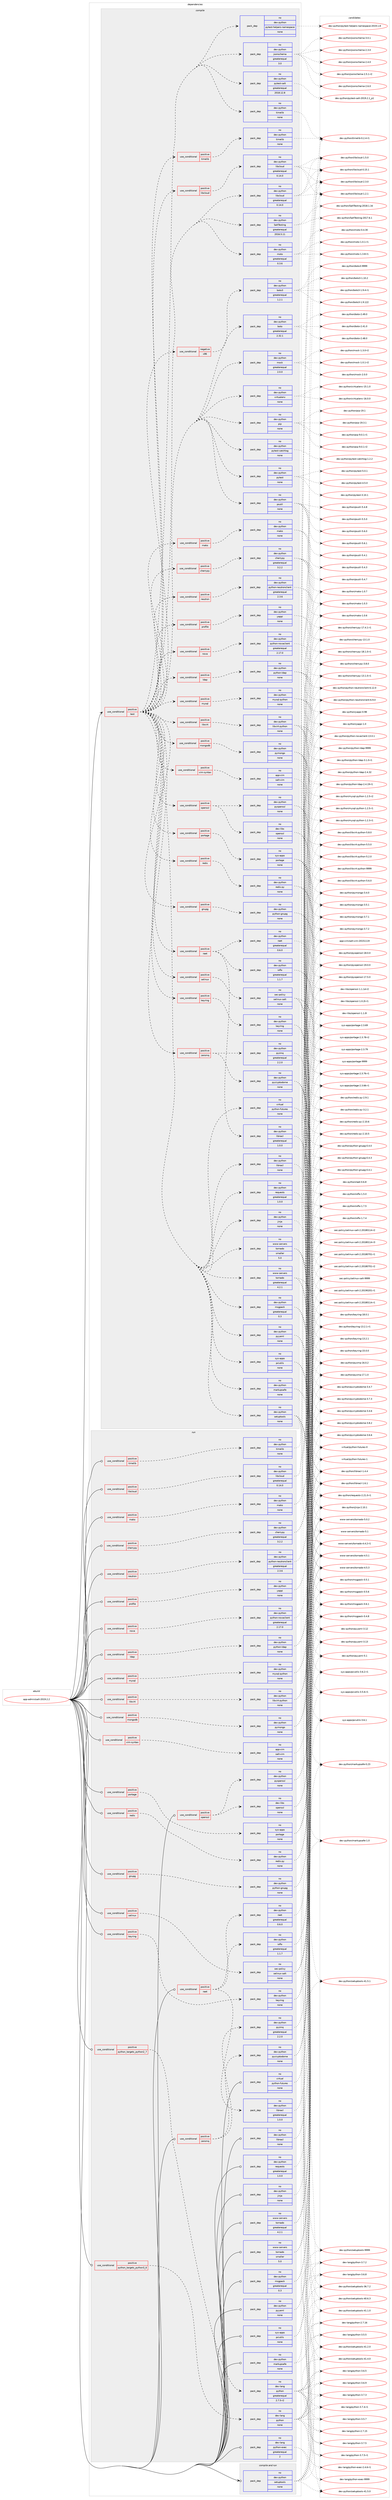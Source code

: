 digraph prolog {

# *************
# Graph options
# *************

newrank=true;
concentrate=true;
compound=true;
graph [rankdir=LR,fontname=Helvetica,fontsize=10,ranksep=1.5];#, ranksep=2.5, nodesep=0.2];
edge  [arrowhead=vee];
node  [fontname=Helvetica,fontsize=10];

# **********
# The ebuild
# **********

subgraph cluster_leftcol {
color=gray;
rank=same;
label=<<i>ebuild</i>>;
id [label="app-admin/salt-2019.2.2", color=red, width=4, href="../app-admin/salt-2019.2.2.svg"];
}

# ****************
# The dependencies
# ****************

subgraph cluster_midcol {
color=gray;
label=<<i>dependencies</i>>;
subgraph cluster_compile {
fillcolor="#eeeeee";
style=filled;
label=<<i>compile</i>>;
subgraph cond112168 {
dependency470974 [label=<<TABLE BORDER="0" CELLBORDER="1" CELLSPACING="0" CELLPADDING="4"><TR><TD ROWSPAN="3" CELLPADDING="10">use_conditional</TD></TR><TR><TD>positive</TD></TR><TR><TD>test</TD></TR></TABLE>>, shape=none, color=red];
subgraph pack350257 {
dependency470975 [label=<<TABLE BORDER="0" CELLBORDER="1" CELLSPACING="0" CELLPADDING="4" WIDTH="220"><TR><TD ROWSPAN="6" CELLPADDING="30">pack_dep</TD></TR><TR><TD WIDTH="110">no</TD></TR><TR><TD>dev-python</TD></TR><TR><TD>pytest-salt</TD></TR><TR><TD>greaterequal</TD></TR><TR><TD>2018.12.8</TD></TR></TABLE>>, shape=none, color=blue];
}
dependency470974:e -> dependency470975:w [weight=20,style="dashed",arrowhead="vee"];
subgraph pack350258 {
dependency470976 [label=<<TABLE BORDER="0" CELLBORDER="1" CELLSPACING="0" CELLPADDING="4" WIDTH="220"><TR><TD ROWSPAN="6" CELLPADDING="30">pack_dep</TD></TR><TR><TD WIDTH="110">no</TD></TR><TR><TD>dev-python</TD></TR><TR><TD>jsonschema</TD></TR><TR><TD>greaterequal</TD></TR><TR><TD>3.0</TD></TR></TABLE>>, shape=none, color=blue];
}
dependency470974:e -> dependency470976:w [weight=20,style="dashed",arrowhead="vee"];
subgraph pack350259 {
dependency470977 [label=<<TABLE BORDER="0" CELLBORDER="1" CELLSPACING="0" CELLPADDING="4" WIDTH="220"><TR><TD ROWSPAN="6" CELLPADDING="30">pack_dep</TD></TR><TR><TD WIDTH="110">no</TD></TR><TR><TD>dev-python</TD></TR><TR><TD>pytest-helpers-namespace</TD></TR><TR><TD>none</TD></TR><TR><TD></TD></TR></TABLE>>, shape=none, color=blue];
}
dependency470974:e -> dependency470977:w [weight=20,style="dashed",arrowhead="vee"];
subgraph pack350260 {
dependency470978 [label=<<TABLE BORDER="0" CELLBORDER="1" CELLSPACING="0" CELLPADDING="4" WIDTH="220"><TR><TD ROWSPAN="6" CELLPADDING="30">pack_dep</TD></TR><TR><TD WIDTH="110">no</TD></TR><TR><TD>dev-python</TD></TR><TR><TD>psutil</TD></TR><TR><TD>none</TD></TR><TR><TD></TD></TR></TABLE>>, shape=none, color=blue];
}
dependency470974:e -> dependency470978:w [weight=20,style="dashed",arrowhead="vee"];
subgraph pack350261 {
dependency470979 [label=<<TABLE BORDER="0" CELLBORDER="1" CELLSPACING="0" CELLPADDING="4" WIDTH="220"><TR><TD ROWSPAN="6" CELLPADDING="30">pack_dep</TD></TR><TR><TD WIDTH="110">no</TD></TR><TR><TD>dev-python</TD></TR><TR><TD>pytest</TD></TR><TR><TD>none</TD></TR><TR><TD></TD></TR></TABLE>>, shape=none, color=blue];
}
dependency470974:e -> dependency470979:w [weight=20,style="dashed",arrowhead="vee"];
subgraph pack350262 {
dependency470980 [label=<<TABLE BORDER="0" CELLBORDER="1" CELLSPACING="0" CELLPADDING="4" WIDTH="220"><TR><TD ROWSPAN="6" CELLPADDING="30">pack_dep</TD></TR><TR><TD WIDTH="110">no</TD></TR><TR><TD>dev-python</TD></TR><TR><TD>pytest-catchlog</TD></TR><TR><TD>none</TD></TR><TR><TD></TD></TR></TABLE>>, shape=none, color=blue];
}
dependency470974:e -> dependency470980:w [weight=20,style="dashed",arrowhead="vee"];
subgraph pack350263 {
dependency470981 [label=<<TABLE BORDER="0" CELLBORDER="1" CELLSPACING="0" CELLPADDING="4" WIDTH="220"><TR><TD ROWSPAN="6" CELLPADDING="30">pack_dep</TD></TR><TR><TD WIDTH="110">no</TD></TR><TR><TD>dev-python</TD></TR><TR><TD>pip</TD></TR><TR><TD>none</TD></TR><TR><TD></TD></TR></TABLE>>, shape=none, color=blue];
}
dependency470974:e -> dependency470981:w [weight=20,style="dashed",arrowhead="vee"];
subgraph pack350264 {
dependency470982 [label=<<TABLE BORDER="0" CELLBORDER="1" CELLSPACING="0" CELLPADDING="4" WIDTH="220"><TR><TD ROWSPAN="6" CELLPADDING="30">pack_dep</TD></TR><TR><TD WIDTH="110">no</TD></TR><TR><TD>dev-python</TD></TR><TR><TD>virtualenv</TD></TR><TR><TD>none</TD></TR><TR><TD></TD></TR></TABLE>>, shape=none, color=blue];
}
dependency470974:e -> dependency470982:w [weight=20,style="dashed",arrowhead="vee"];
subgraph pack350265 {
dependency470983 [label=<<TABLE BORDER="0" CELLBORDER="1" CELLSPACING="0" CELLPADDING="4" WIDTH="220"><TR><TD ROWSPAN="6" CELLPADDING="30">pack_dep</TD></TR><TR><TD WIDTH="110">no</TD></TR><TR><TD>dev-python</TD></TR><TR><TD>mock</TD></TR><TR><TD>greaterequal</TD></TR><TR><TD>2.0.0</TD></TR></TABLE>>, shape=none, color=blue];
}
dependency470974:e -> dependency470983:w [weight=20,style="dashed",arrowhead="vee"];
subgraph pack350266 {
dependency470984 [label=<<TABLE BORDER="0" CELLBORDER="1" CELLSPACING="0" CELLPADDING="4" WIDTH="220"><TR><TD ROWSPAN="6" CELLPADDING="30">pack_dep</TD></TR><TR><TD WIDTH="110">no</TD></TR><TR><TD>dev-python</TD></TR><TR><TD>timelib</TD></TR><TR><TD>none</TD></TR><TR><TD></TD></TR></TABLE>>, shape=none, color=blue];
}
dependency470974:e -> dependency470984:w [weight=20,style="dashed",arrowhead="vee"];
subgraph pack350267 {
dependency470985 [label=<<TABLE BORDER="0" CELLBORDER="1" CELLSPACING="0" CELLPADDING="4" WIDTH="220"><TR><TD ROWSPAN="6" CELLPADDING="30">pack_dep</TD></TR><TR><TD WIDTH="110">no</TD></TR><TR><TD>dev-python</TD></TR><TR><TD>boto</TD></TR><TR><TD>greaterequal</TD></TR><TR><TD>2.32.1</TD></TR></TABLE>>, shape=none, color=blue];
}
dependency470974:e -> dependency470985:w [weight=20,style="dashed",arrowhead="vee"];
subgraph cond112169 {
dependency470986 [label=<<TABLE BORDER="0" CELLBORDER="1" CELLSPACING="0" CELLPADDING="4"><TR><TD ROWSPAN="3" CELLPADDING="10">use_conditional</TD></TR><TR><TD>negative</TD></TR><TR><TD>x86</TD></TR></TABLE>>, shape=none, color=red];
subgraph pack350268 {
dependency470987 [label=<<TABLE BORDER="0" CELLBORDER="1" CELLSPACING="0" CELLPADDING="4" WIDTH="220"><TR><TD ROWSPAN="6" CELLPADDING="30">pack_dep</TD></TR><TR><TD WIDTH="110">no</TD></TR><TR><TD>dev-python</TD></TR><TR><TD>boto3</TD></TR><TR><TD>greaterequal</TD></TR><TR><TD>1.2.1</TD></TR></TABLE>>, shape=none, color=blue];
}
dependency470986:e -> dependency470987:w [weight=20,style="dashed",arrowhead="vee"];
}
dependency470974:e -> dependency470986:w [weight=20,style="dashed",arrowhead="vee"];
subgraph pack350269 {
dependency470988 [label=<<TABLE BORDER="0" CELLBORDER="1" CELLSPACING="0" CELLPADDING="4" WIDTH="220"><TR><TD ROWSPAN="6" CELLPADDING="30">pack_dep</TD></TR><TR><TD WIDTH="110">no</TD></TR><TR><TD>dev-python</TD></TR><TR><TD>moto</TD></TR><TR><TD>greaterequal</TD></TR><TR><TD>0.3.6</TD></TR></TABLE>>, shape=none, color=blue];
}
dependency470974:e -> dependency470988:w [weight=20,style="dashed",arrowhead="vee"];
subgraph pack350270 {
dependency470989 [label=<<TABLE BORDER="0" CELLBORDER="1" CELLSPACING="0" CELLPADDING="4" WIDTH="220"><TR><TD ROWSPAN="6" CELLPADDING="30">pack_dep</TD></TR><TR><TD WIDTH="110">no</TD></TR><TR><TD>dev-python</TD></TR><TR><TD>SaltTesting</TD></TR><TR><TD>greaterequal</TD></TR><TR><TD>2016.5.11</TD></TR></TABLE>>, shape=none, color=blue];
}
dependency470974:e -> dependency470989:w [weight=20,style="dashed",arrowhead="vee"];
subgraph pack350271 {
dependency470990 [label=<<TABLE BORDER="0" CELLBORDER="1" CELLSPACING="0" CELLPADDING="4" WIDTH="220"><TR><TD ROWSPAN="6" CELLPADDING="30">pack_dep</TD></TR><TR><TD WIDTH="110">no</TD></TR><TR><TD>dev-python</TD></TR><TR><TD>libcloud</TD></TR><TR><TD>greaterequal</TD></TR><TR><TD>0.14.0</TD></TR></TABLE>>, shape=none, color=blue];
}
dependency470974:e -> dependency470990:w [weight=20,style="dashed",arrowhead="vee"];
subgraph pack350272 {
dependency470991 [label=<<TABLE BORDER="0" CELLBORDER="1" CELLSPACING="0" CELLPADDING="4" WIDTH="220"><TR><TD ROWSPAN="6" CELLPADDING="30">pack_dep</TD></TR><TR><TD WIDTH="110">no</TD></TR><TR><TD>sys-apps</TD></TR><TR><TD>pciutils</TD></TR><TR><TD>none</TD></TR><TR><TD></TD></TR></TABLE>>, shape=none, color=blue];
}
dependency470974:e -> dependency470991:w [weight=20,style="dashed",arrowhead="vee"];
subgraph pack350273 {
dependency470992 [label=<<TABLE BORDER="0" CELLBORDER="1" CELLSPACING="0" CELLPADDING="4" WIDTH="220"><TR><TD ROWSPAN="6" CELLPADDING="30">pack_dep</TD></TR><TR><TD WIDTH="110">no</TD></TR><TR><TD>dev-python</TD></TR><TR><TD>jinja</TD></TR><TR><TD>none</TD></TR><TR><TD></TD></TR></TABLE>>, shape=none, color=blue];
}
dependency470974:e -> dependency470992:w [weight=20,style="dashed",arrowhead="vee"];
subgraph pack350274 {
dependency470993 [label=<<TABLE BORDER="0" CELLBORDER="1" CELLSPACING="0" CELLPADDING="4" WIDTH="220"><TR><TD ROWSPAN="6" CELLPADDING="30">pack_dep</TD></TR><TR><TD WIDTH="110">no</TD></TR><TR><TD>dev-python</TD></TR><TR><TD>libnacl</TD></TR><TR><TD>none</TD></TR><TR><TD></TD></TR></TABLE>>, shape=none, color=blue];
}
dependency470974:e -> dependency470993:w [weight=20,style="dashed",arrowhead="vee"];
subgraph pack350275 {
dependency470994 [label=<<TABLE BORDER="0" CELLBORDER="1" CELLSPACING="0" CELLPADDING="4" WIDTH="220"><TR><TD ROWSPAN="6" CELLPADDING="30">pack_dep</TD></TR><TR><TD WIDTH="110">no</TD></TR><TR><TD>dev-python</TD></TR><TR><TD>msgpack</TD></TR><TR><TD>greaterequal</TD></TR><TR><TD>0.3</TD></TR></TABLE>>, shape=none, color=blue];
}
dependency470974:e -> dependency470994:w [weight=20,style="dashed",arrowhead="vee"];
subgraph pack350276 {
dependency470995 [label=<<TABLE BORDER="0" CELLBORDER="1" CELLSPACING="0" CELLPADDING="4" WIDTH="220"><TR><TD ROWSPAN="6" CELLPADDING="30">pack_dep</TD></TR><TR><TD WIDTH="110">no</TD></TR><TR><TD>dev-python</TD></TR><TR><TD>pyyaml</TD></TR><TR><TD>none</TD></TR><TR><TD></TD></TR></TABLE>>, shape=none, color=blue];
}
dependency470974:e -> dependency470995:w [weight=20,style="dashed",arrowhead="vee"];
subgraph pack350277 {
dependency470996 [label=<<TABLE BORDER="0" CELLBORDER="1" CELLSPACING="0" CELLPADDING="4" WIDTH="220"><TR><TD ROWSPAN="6" CELLPADDING="30">pack_dep</TD></TR><TR><TD WIDTH="110">no</TD></TR><TR><TD>dev-python</TD></TR><TR><TD>markupsafe</TD></TR><TR><TD>none</TD></TR><TR><TD></TD></TR></TABLE>>, shape=none, color=blue];
}
dependency470974:e -> dependency470996:w [weight=20,style="dashed",arrowhead="vee"];
subgraph pack350278 {
dependency470997 [label=<<TABLE BORDER="0" CELLBORDER="1" CELLSPACING="0" CELLPADDING="4" WIDTH="220"><TR><TD ROWSPAN="6" CELLPADDING="30">pack_dep</TD></TR><TR><TD WIDTH="110">no</TD></TR><TR><TD>dev-python</TD></TR><TR><TD>requests</TD></TR><TR><TD>greaterequal</TD></TR><TR><TD>1.0.0</TD></TR></TABLE>>, shape=none, color=blue];
}
dependency470974:e -> dependency470997:w [weight=20,style="dashed",arrowhead="vee"];
subgraph pack350279 {
dependency470998 [label=<<TABLE BORDER="0" CELLBORDER="1" CELLSPACING="0" CELLPADDING="4" WIDTH="220"><TR><TD ROWSPAN="6" CELLPADDING="30">pack_dep</TD></TR><TR><TD WIDTH="110">no</TD></TR><TR><TD>dev-python</TD></TR><TR><TD>setuptools</TD></TR><TR><TD>none</TD></TR><TR><TD></TD></TR></TABLE>>, shape=none, color=blue];
}
dependency470974:e -> dependency470998:w [weight=20,style="dashed",arrowhead="vee"];
subgraph pack350280 {
dependency470999 [label=<<TABLE BORDER="0" CELLBORDER="1" CELLSPACING="0" CELLPADDING="4" WIDTH="220"><TR><TD ROWSPAN="6" CELLPADDING="30">pack_dep</TD></TR><TR><TD WIDTH="110">no</TD></TR><TR><TD>www-servers</TD></TR><TR><TD>tornado</TD></TR><TR><TD>greaterequal</TD></TR><TR><TD>4.2.1</TD></TR></TABLE>>, shape=none, color=blue];
}
dependency470974:e -> dependency470999:w [weight=20,style="dashed",arrowhead="vee"];
subgraph pack350281 {
dependency471000 [label=<<TABLE BORDER="0" CELLBORDER="1" CELLSPACING="0" CELLPADDING="4" WIDTH="220"><TR><TD ROWSPAN="6" CELLPADDING="30">pack_dep</TD></TR><TR><TD WIDTH="110">no</TD></TR><TR><TD>www-servers</TD></TR><TR><TD>tornado</TD></TR><TR><TD>smaller</TD></TR><TR><TD>5.0</TD></TR></TABLE>>, shape=none, color=blue];
}
dependency470974:e -> dependency471000:w [weight=20,style="dashed",arrowhead="vee"];
subgraph pack350282 {
dependency471001 [label=<<TABLE BORDER="0" CELLBORDER="1" CELLSPACING="0" CELLPADDING="4" WIDTH="220"><TR><TD ROWSPAN="6" CELLPADDING="30">pack_dep</TD></TR><TR><TD WIDTH="110">no</TD></TR><TR><TD>virtual</TD></TR><TR><TD>python-futures</TD></TR><TR><TD>none</TD></TR><TR><TD></TD></TR></TABLE>>, shape=none, color=blue];
}
dependency470974:e -> dependency471001:w [weight=20,style="dashed",arrowhead="vee"];
subgraph cond112170 {
dependency471002 [label=<<TABLE BORDER="0" CELLBORDER="1" CELLSPACING="0" CELLPADDING="4"><TR><TD ROWSPAN="3" CELLPADDING="10">use_conditional</TD></TR><TR><TD>positive</TD></TR><TR><TD>libcloud</TD></TR></TABLE>>, shape=none, color=red];
subgraph pack350283 {
dependency471003 [label=<<TABLE BORDER="0" CELLBORDER="1" CELLSPACING="0" CELLPADDING="4" WIDTH="220"><TR><TD ROWSPAN="6" CELLPADDING="30">pack_dep</TD></TR><TR><TD WIDTH="110">no</TD></TR><TR><TD>dev-python</TD></TR><TR><TD>libcloud</TD></TR><TR><TD>greaterequal</TD></TR><TR><TD>0.14.0</TD></TR></TABLE>>, shape=none, color=blue];
}
dependency471002:e -> dependency471003:w [weight=20,style="dashed",arrowhead="vee"];
}
dependency470974:e -> dependency471002:w [weight=20,style="dashed",arrowhead="vee"];
subgraph cond112171 {
dependency471004 [label=<<TABLE BORDER="0" CELLBORDER="1" CELLSPACING="0" CELLPADDING="4"><TR><TD ROWSPAN="3" CELLPADDING="10">use_conditional</TD></TR><TR><TD>positive</TD></TR><TR><TD>mako</TD></TR></TABLE>>, shape=none, color=red];
subgraph pack350284 {
dependency471005 [label=<<TABLE BORDER="0" CELLBORDER="1" CELLSPACING="0" CELLPADDING="4" WIDTH="220"><TR><TD ROWSPAN="6" CELLPADDING="30">pack_dep</TD></TR><TR><TD WIDTH="110">no</TD></TR><TR><TD>dev-python</TD></TR><TR><TD>mako</TD></TR><TR><TD>none</TD></TR><TR><TD></TD></TR></TABLE>>, shape=none, color=blue];
}
dependency471004:e -> dependency471005:w [weight=20,style="dashed",arrowhead="vee"];
}
dependency470974:e -> dependency471004:w [weight=20,style="dashed",arrowhead="vee"];
subgraph cond112172 {
dependency471006 [label=<<TABLE BORDER="0" CELLBORDER="1" CELLSPACING="0" CELLPADDING="4"><TR><TD ROWSPAN="3" CELLPADDING="10">use_conditional</TD></TR><TR><TD>positive</TD></TR><TR><TD>ldap</TD></TR></TABLE>>, shape=none, color=red];
subgraph pack350285 {
dependency471007 [label=<<TABLE BORDER="0" CELLBORDER="1" CELLSPACING="0" CELLPADDING="4" WIDTH="220"><TR><TD ROWSPAN="6" CELLPADDING="30">pack_dep</TD></TR><TR><TD WIDTH="110">no</TD></TR><TR><TD>dev-python</TD></TR><TR><TD>python-ldap</TD></TR><TR><TD>none</TD></TR><TR><TD></TD></TR></TABLE>>, shape=none, color=blue];
}
dependency471006:e -> dependency471007:w [weight=20,style="dashed",arrowhead="vee"];
}
dependency470974:e -> dependency471006:w [weight=20,style="dashed",arrowhead="vee"];
subgraph cond112173 {
dependency471008 [label=<<TABLE BORDER="0" CELLBORDER="1" CELLSPACING="0" CELLPADDING="4"><TR><TD ROWSPAN="3" CELLPADDING="10">use_conditional</TD></TR><TR><TD>positive</TD></TR><TR><TD>libvirt</TD></TR></TABLE>>, shape=none, color=red];
subgraph pack350286 {
dependency471009 [label=<<TABLE BORDER="0" CELLBORDER="1" CELLSPACING="0" CELLPADDING="4" WIDTH="220"><TR><TD ROWSPAN="6" CELLPADDING="30">pack_dep</TD></TR><TR><TD WIDTH="110">no</TD></TR><TR><TD>dev-python</TD></TR><TR><TD>libvirt-python</TD></TR><TR><TD>none</TD></TR><TR><TD></TD></TR></TABLE>>, shape=none, color=blue];
}
dependency471008:e -> dependency471009:w [weight=20,style="dashed",arrowhead="vee"];
}
dependency470974:e -> dependency471008:w [weight=20,style="dashed",arrowhead="vee"];
subgraph cond112174 {
dependency471010 [label=<<TABLE BORDER="0" CELLBORDER="1" CELLSPACING="0" CELLPADDING="4"><TR><TD ROWSPAN="3" CELLPADDING="10">use_conditional</TD></TR><TR><TD>positive</TD></TR><TR><TD>openssl</TD></TR></TABLE>>, shape=none, color=red];
subgraph pack350287 {
dependency471011 [label=<<TABLE BORDER="0" CELLBORDER="1" CELLSPACING="0" CELLPADDING="4" WIDTH="220"><TR><TD ROWSPAN="6" CELLPADDING="30">pack_dep</TD></TR><TR><TD WIDTH="110">no</TD></TR><TR><TD>dev-libs</TD></TR><TR><TD>openssl</TD></TR><TR><TD>none</TD></TR><TR><TD></TD></TR></TABLE>>, shape=none, color=blue];
}
dependency471010:e -> dependency471011:w [weight=20,style="dashed",arrowhead="vee"];
subgraph pack350288 {
dependency471012 [label=<<TABLE BORDER="0" CELLBORDER="1" CELLSPACING="0" CELLPADDING="4" WIDTH="220"><TR><TD ROWSPAN="6" CELLPADDING="30">pack_dep</TD></TR><TR><TD WIDTH="110">no</TD></TR><TR><TD>dev-python</TD></TR><TR><TD>pyopenssl</TD></TR><TR><TD>none</TD></TR><TR><TD></TD></TR></TABLE>>, shape=none, color=blue];
}
dependency471010:e -> dependency471012:w [weight=20,style="dashed",arrowhead="vee"];
}
dependency470974:e -> dependency471010:w [weight=20,style="dashed",arrowhead="vee"];
subgraph cond112175 {
dependency471013 [label=<<TABLE BORDER="0" CELLBORDER="1" CELLSPACING="0" CELLPADDING="4"><TR><TD ROWSPAN="3" CELLPADDING="10">use_conditional</TD></TR><TR><TD>positive</TD></TR><TR><TD>raet</TD></TR></TABLE>>, shape=none, color=red];
subgraph pack350289 {
dependency471014 [label=<<TABLE BORDER="0" CELLBORDER="1" CELLSPACING="0" CELLPADDING="4" WIDTH="220"><TR><TD ROWSPAN="6" CELLPADDING="30">pack_dep</TD></TR><TR><TD WIDTH="110">no</TD></TR><TR><TD>dev-python</TD></TR><TR><TD>libnacl</TD></TR><TR><TD>greaterequal</TD></TR><TR><TD>1.0.0</TD></TR></TABLE>>, shape=none, color=blue];
}
dependency471013:e -> dependency471014:w [weight=20,style="dashed",arrowhead="vee"];
subgraph pack350290 {
dependency471015 [label=<<TABLE BORDER="0" CELLBORDER="1" CELLSPACING="0" CELLPADDING="4" WIDTH="220"><TR><TD ROWSPAN="6" CELLPADDING="30">pack_dep</TD></TR><TR><TD WIDTH="110">no</TD></TR><TR><TD>dev-python</TD></TR><TR><TD>ioflo</TD></TR><TR><TD>greaterequal</TD></TR><TR><TD>1.1.7</TD></TR></TABLE>>, shape=none, color=blue];
}
dependency471013:e -> dependency471015:w [weight=20,style="dashed",arrowhead="vee"];
subgraph pack350291 {
dependency471016 [label=<<TABLE BORDER="0" CELLBORDER="1" CELLSPACING="0" CELLPADDING="4" WIDTH="220"><TR><TD ROWSPAN="6" CELLPADDING="30">pack_dep</TD></TR><TR><TD WIDTH="110">no</TD></TR><TR><TD>dev-python</TD></TR><TR><TD>raet</TD></TR><TR><TD>greaterequal</TD></TR><TR><TD>0.6.0</TD></TR></TABLE>>, shape=none, color=blue];
}
dependency471013:e -> dependency471016:w [weight=20,style="dashed",arrowhead="vee"];
}
dependency470974:e -> dependency471013:w [weight=20,style="dashed",arrowhead="vee"];
subgraph cond112176 {
dependency471017 [label=<<TABLE BORDER="0" CELLBORDER="1" CELLSPACING="0" CELLPADDING="4"><TR><TD ROWSPAN="3" CELLPADDING="10">use_conditional</TD></TR><TR><TD>positive</TD></TR><TR><TD>zeromq</TD></TR></TABLE>>, shape=none, color=red];
subgraph pack350292 {
dependency471018 [label=<<TABLE BORDER="0" CELLBORDER="1" CELLSPACING="0" CELLPADDING="4" WIDTH="220"><TR><TD ROWSPAN="6" CELLPADDING="30">pack_dep</TD></TR><TR><TD WIDTH="110">no</TD></TR><TR><TD>dev-python</TD></TR><TR><TD>pyzmq</TD></TR><TR><TD>greaterequal</TD></TR><TR><TD>2.2.0</TD></TR></TABLE>>, shape=none, color=blue];
}
dependency471017:e -> dependency471018:w [weight=20,style="dashed",arrowhead="vee"];
subgraph pack350293 {
dependency471019 [label=<<TABLE BORDER="0" CELLBORDER="1" CELLSPACING="0" CELLPADDING="4" WIDTH="220"><TR><TD ROWSPAN="6" CELLPADDING="30">pack_dep</TD></TR><TR><TD WIDTH="110">no</TD></TR><TR><TD>dev-python</TD></TR><TR><TD>pycryptodome</TD></TR><TR><TD>none</TD></TR><TR><TD></TD></TR></TABLE>>, shape=none, color=blue];
}
dependency471017:e -> dependency471019:w [weight=20,style="dashed",arrowhead="vee"];
}
dependency470974:e -> dependency471017:w [weight=20,style="dashed",arrowhead="vee"];
subgraph cond112177 {
dependency471020 [label=<<TABLE BORDER="0" CELLBORDER="1" CELLSPACING="0" CELLPADDING="4"><TR><TD ROWSPAN="3" CELLPADDING="10">use_conditional</TD></TR><TR><TD>positive</TD></TR><TR><TD>cherrypy</TD></TR></TABLE>>, shape=none, color=red];
subgraph pack350294 {
dependency471021 [label=<<TABLE BORDER="0" CELLBORDER="1" CELLSPACING="0" CELLPADDING="4" WIDTH="220"><TR><TD ROWSPAN="6" CELLPADDING="30">pack_dep</TD></TR><TR><TD WIDTH="110">no</TD></TR><TR><TD>dev-python</TD></TR><TR><TD>cherrypy</TD></TR><TR><TD>greaterequal</TD></TR><TR><TD>3.2.2</TD></TR></TABLE>>, shape=none, color=blue];
}
dependency471020:e -> dependency471021:w [weight=20,style="dashed",arrowhead="vee"];
}
dependency470974:e -> dependency471020:w [weight=20,style="dashed",arrowhead="vee"];
subgraph cond112178 {
dependency471022 [label=<<TABLE BORDER="0" CELLBORDER="1" CELLSPACING="0" CELLPADDING="4"><TR><TD ROWSPAN="3" CELLPADDING="10">use_conditional</TD></TR><TR><TD>positive</TD></TR><TR><TD>mongodb</TD></TR></TABLE>>, shape=none, color=red];
subgraph pack350295 {
dependency471023 [label=<<TABLE BORDER="0" CELLBORDER="1" CELLSPACING="0" CELLPADDING="4" WIDTH="220"><TR><TD ROWSPAN="6" CELLPADDING="30">pack_dep</TD></TR><TR><TD WIDTH="110">no</TD></TR><TR><TD>dev-python</TD></TR><TR><TD>pymongo</TD></TR><TR><TD>none</TD></TR><TR><TD></TD></TR></TABLE>>, shape=none, color=blue];
}
dependency471022:e -> dependency471023:w [weight=20,style="dashed",arrowhead="vee"];
}
dependency470974:e -> dependency471022:w [weight=20,style="dashed",arrowhead="vee"];
subgraph cond112179 {
dependency471024 [label=<<TABLE BORDER="0" CELLBORDER="1" CELLSPACING="0" CELLPADDING="4"><TR><TD ROWSPAN="3" CELLPADDING="10">use_conditional</TD></TR><TR><TD>positive</TD></TR><TR><TD>portage</TD></TR></TABLE>>, shape=none, color=red];
subgraph pack350296 {
dependency471025 [label=<<TABLE BORDER="0" CELLBORDER="1" CELLSPACING="0" CELLPADDING="4" WIDTH="220"><TR><TD ROWSPAN="6" CELLPADDING="30">pack_dep</TD></TR><TR><TD WIDTH="110">no</TD></TR><TR><TD>sys-apps</TD></TR><TR><TD>portage</TD></TR><TR><TD>none</TD></TR><TR><TD></TD></TR></TABLE>>, shape=none, color=blue];
}
dependency471024:e -> dependency471025:w [weight=20,style="dashed",arrowhead="vee"];
}
dependency470974:e -> dependency471024:w [weight=20,style="dashed",arrowhead="vee"];
subgraph cond112180 {
dependency471026 [label=<<TABLE BORDER="0" CELLBORDER="1" CELLSPACING="0" CELLPADDING="4"><TR><TD ROWSPAN="3" CELLPADDING="10">use_conditional</TD></TR><TR><TD>positive</TD></TR><TR><TD>keyring</TD></TR></TABLE>>, shape=none, color=red];
subgraph pack350297 {
dependency471027 [label=<<TABLE BORDER="0" CELLBORDER="1" CELLSPACING="0" CELLPADDING="4" WIDTH="220"><TR><TD ROWSPAN="6" CELLPADDING="30">pack_dep</TD></TR><TR><TD WIDTH="110">no</TD></TR><TR><TD>dev-python</TD></TR><TR><TD>keyring</TD></TR><TR><TD>none</TD></TR><TR><TD></TD></TR></TABLE>>, shape=none, color=blue];
}
dependency471026:e -> dependency471027:w [weight=20,style="dashed",arrowhead="vee"];
}
dependency470974:e -> dependency471026:w [weight=20,style="dashed",arrowhead="vee"];
subgraph cond112181 {
dependency471028 [label=<<TABLE BORDER="0" CELLBORDER="1" CELLSPACING="0" CELLPADDING="4"><TR><TD ROWSPAN="3" CELLPADDING="10">use_conditional</TD></TR><TR><TD>positive</TD></TR><TR><TD>mysql</TD></TR></TABLE>>, shape=none, color=red];
subgraph pack350298 {
dependency471029 [label=<<TABLE BORDER="0" CELLBORDER="1" CELLSPACING="0" CELLPADDING="4" WIDTH="220"><TR><TD ROWSPAN="6" CELLPADDING="30">pack_dep</TD></TR><TR><TD WIDTH="110">no</TD></TR><TR><TD>dev-python</TD></TR><TR><TD>mysql-python</TD></TR><TR><TD>none</TD></TR><TR><TD></TD></TR></TABLE>>, shape=none, color=blue];
}
dependency471028:e -> dependency471029:w [weight=20,style="dashed",arrowhead="vee"];
}
dependency470974:e -> dependency471028:w [weight=20,style="dashed",arrowhead="vee"];
subgraph cond112182 {
dependency471030 [label=<<TABLE BORDER="0" CELLBORDER="1" CELLSPACING="0" CELLPADDING="4"><TR><TD ROWSPAN="3" CELLPADDING="10">use_conditional</TD></TR><TR><TD>positive</TD></TR><TR><TD>redis</TD></TR></TABLE>>, shape=none, color=red];
subgraph pack350299 {
dependency471031 [label=<<TABLE BORDER="0" CELLBORDER="1" CELLSPACING="0" CELLPADDING="4" WIDTH="220"><TR><TD ROWSPAN="6" CELLPADDING="30">pack_dep</TD></TR><TR><TD WIDTH="110">no</TD></TR><TR><TD>dev-python</TD></TR><TR><TD>redis-py</TD></TR><TR><TD>none</TD></TR><TR><TD></TD></TR></TABLE>>, shape=none, color=blue];
}
dependency471030:e -> dependency471031:w [weight=20,style="dashed",arrowhead="vee"];
}
dependency470974:e -> dependency471030:w [weight=20,style="dashed",arrowhead="vee"];
subgraph cond112183 {
dependency471032 [label=<<TABLE BORDER="0" CELLBORDER="1" CELLSPACING="0" CELLPADDING="4"><TR><TD ROWSPAN="3" CELLPADDING="10">use_conditional</TD></TR><TR><TD>positive</TD></TR><TR><TD>selinux</TD></TR></TABLE>>, shape=none, color=red];
subgraph pack350300 {
dependency471033 [label=<<TABLE BORDER="0" CELLBORDER="1" CELLSPACING="0" CELLPADDING="4" WIDTH="220"><TR><TD ROWSPAN="6" CELLPADDING="30">pack_dep</TD></TR><TR><TD WIDTH="110">no</TD></TR><TR><TD>sec-policy</TD></TR><TR><TD>selinux-salt</TD></TR><TR><TD>none</TD></TR><TR><TD></TD></TR></TABLE>>, shape=none, color=blue];
}
dependency471032:e -> dependency471033:w [weight=20,style="dashed",arrowhead="vee"];
}
dependency470974:e -> dependency471032:w [weight=20,style="dashed",arrowhead="vee"];
subgraph cond112184 {
dependency471034 [label=<<TABLE BORDER="0" CELLBORDER="1" CELLSPACING="0" CELLPADDING="4"><TR><TD ROWSPAN="3" CELLPADDING="10">use_conditional</TD></TR><TR><TD>positive</TD></TR><TR><TD>timelib</TD></TR></TABLE>>, shape=none, color=red];
subgraph pack350301 {
dependency471035 [label=<<TABLE BORDER="0" CELLBORDER="1" CELLSPACING="0" CELLPADDING="4" WIDTH="220"><TR><TD ROWSPAN="6" CELLPADDING="30">pack_dep</TD></TR><TR><TD WIDTH="110">no</TD></TR><TR><TD>dev-python</TD></TR><TR><TD>timelib</TD></TR><TR><TD>none</TD></TR><TR><TD></TD></TR></TABLE>>, shape=none, color=blue];
}
dependency471034:e -> dependency471035:w [weight=20,style="dashed",arrowhead="vee"];
}
dependency470974:e -> dependency471034:w [weight=20,style="dashed",arrowhead="vee"];
subgraph cond112185 {
dependency471036 [label=<<TABLE BORDER="0" CELLBORDER="1" CELLSPACING="0" CELLPADDING="4"><TR><TD ROWSPAN="3" CELLPADDING="10">use_conditional</TD></TR><TR><TD>positive</TD></TR><TR><TD>nova</TD></TR></TABLE>>, shape=none, color=red];
subgraph pack350302 {
dependency471037 [label=<<TABLE BORDER="0" CELLBORDER="1" CELLSPACING="0" CELLPADDING="4" WIDTH="220"><TR><TD ROWSPAN="6" CELLPADDING="30">pack_dep</TD></TR><TR><TD WIDTH="110">no</TD></TR><TR><TD>dev-python</TD></TR><TR><TD>python-novaclient</TD></TR><TR><TD>greaterequal</TD></TR><TR><TD>2.17.0</TD></TR></TABLE>>, shape=none, color=blue];
}
dependency471036:e -> dependency471037:w [weight=20,style="dashed",arrowhead="vee"];
}
dependency470974:e -> dependency471036:w [weight=20,style="dashed",arrowhead="vee"];
subgraph cond112186 {
dependency471038 [label=<<TABLE BORDER="0" CELLBORDER="1" CELLSPACING="0" CELLPADDING="4"><TR><TD ROWSPAN="3" CELLPADDING="10">use_conditional</TD></TR><TR><TD>positive</TD></TR><TR><TD>neutron</TD></TR></TABLE>>, shape=none, color=red];
subgraph pack350303 {
dependency471039 [label=<<TABLE BORDER="0" CELLBORDER="1" CELLSPACING="0" CELLPADDING="4" WIDTH="220"><TR><TD ROWSPAN="6" CELLPADDING="30">pack_dep</TD></TR><TR><TD WIDTH="110">no</TD></TR><TR><TD>dev-python</TD></TR><TR><TD>python-neutronclient</TD></TR><TR><TD>greaterequal</TD></TR><TR><TD>2.3.6</TD></TR></TABLE>>, shape=none, color=blue];
}
dependency471038:e -> dependency471039:w [weight=20,style="dashed",arrowhead="vee"];
}
dependency470974:e -> dependency471038:w [weight=20,style="dashed",arrowhead="vee"];
subgraph cond112187 {
dependency471040 [label=<<TABLE BORDER="0" CELLBORDER="1" CELLSPACING="0" CELLPADDING="4"><TR><TD ROWSPAN="3" CELLPADDING="10">use_conditional</TD></TR><TR><TD>positive</TD></TR><TR><TD>gnupg</TD></TR></TABLE>>, shape=none, color=red];
subgraph pack350304 {
dependency471041 [label=<<TABLE BORDER="0" CELLBORDER="1" CELLSPACING="0" CELLPADDING="4" WIDTH="220"><TR><TD ROWSPAN="6" CELLPADDING="30">pack_dep</TD></TR><TR><TD WIDTH="110">no</TD></TR><TR><TD>dev-python</TD></TR><TR><TD>python-gnupg</TD></TR><TR><TD>none</TD></TR><TR><TD></TD></TR></TABLE>>, shape=none, color=blue];
}
dependency471040:e -> dependency471041:w [weight=20,style="dashed",arrowhead="vee"];
}
dependency470974:e -> dependency471040:w [weight=20,style="dashed",arrowhead="vee"];
subgraph cond112188 {
dependency471042 [label=<<TABLE BORDER="0" CELLBORDER="1" CELLSPACING="0" CELLPADDING="4"><TR><TD ROWSPAN="3" CELLPADDING="10">use_conditional</TD></TR><TR><TD>positive</TD></TR><TR><TD>profile</TD></TR></TABLE>>, shape=none, color=red];
subgraph pack350305 {
dependency471043 [label=<<TABLE BORDER="0" CELLBORDER="1" CELLSPACING="0" CELLPADDING="4" WIDTH="220"><TR><TD ROWSPAN="6" CELLPADDING="30">pack_dep</TD></TR><TR><TD WIDTH="110">no</TD></TR><TR><TD>dev-python</TD></TR><TR><TD>yappi</TD></TR><TR><TD>none</TD></TR><TR><TD></TD></TR></TABLE>>, shape=none, color=blue];
}
dependency471042:e -> dependency471043:w [weight=20,style="dashed",arrowhead="vee"];
}
dependency470974:e -> dependency471042:w [weight=20,style="dashed",arrowhead="vee"];
subgraph cond112189 {
dependency471044 [label=<<TABLE BORDER="0" CELLBORDER="1" CELLSPACING="0" CELLPADDING="4"><TR><TD ROWSPAN="3" CELLPADDING="10">use_conditional</TD></TR><TR><TD>positive</TD></TR><TR><TD>vim-syntax</TD></TR></TABLE>>, shape=none, color=red];
subgraph pack350306 {
dependency471045 [label=<<TABLE BORDER="0" CELLBORDER="1" CELLSPACING="0" CELLPADDING="4" WIDTH="220"><TR><TD ROWSPAN="6" CELLPADDING="30">pack_dep</TD></TR><TR><TD WIDTH="110">no</TD></TR><TR><TD>app-vim</TD></TR><TR><TD>salt-vim</TD></TR><TR><TD>none</TD></TR><TR><TD></TD></TR></TABLE>>, shape=none, color=blue];
}
dependency471044:e -> dependency471045:w [weight=20,style="dashed",arrowhead="vee"];
}
dependency470974:e -> dependency471044:w [weight=20,style="dashed",arrowhead="vee"];
}
id:e -> dependency470974:w [weight=20,style="solid",arrowhead="vee"];
}
subgraph cluster_compileandrun {
fillcolor="#eeeeee";
style=filled;
label=<<i>compile and run</i>>;
subgraph pack350307 {
dependency471046 [label=<<TABLE BORDER="0" CELLBORDER="1" CELLSPACING="0" CELLPADDING="4" WIDTH="220"><TR><TD ROWSPAN="6" CELLPADDING="30">pack_dep</TD></TR><TR><TD WIDTH="110">no</TD></TR><TR><TD>dev-python</TD></TR><TR><TD>setuptools</TD></TR><TR><TD>none</TD></TR><TR><TD></TD></TR></TABLE>>, shape=none, color=blue];
}
id:e -> dependency471046:w [weight=20,style="solid",arrowhead="odotvee"];
}
subgraph cluster_run {
fillcolor="#eeeeee";
style=filled;
label=<<i>run</i>>;
subgraph cond112190 {
dependency471047 [label=<<TABLE BORDER="0" CELLBORDER="1" CELLSPACING="0" CELLPADDING="4"><TR><TD ROWSPAN="3" CELLPADDING="10">use_conditional</TD></TR><TR><TD>positive</TD></TR><TR><TD>cherrypy</TD></TR></TABLE>>, shape=none, color=red];
subgraph pack350308 {
dependency471048 [label=<<TABLE BORDER="0" CELLBORDER="1" CELLSPACING="0" CELLPADDING="4" WIDTH="220"><TR><TD ROWSPAN="6" CELLPADDING="30">pack_dep</TD></TR><TR><TD WIDTH="110">no</TD></TR><TR><TD>dev-python</TD></TR><TR><TD>cherrypy</TD></TR><TR><TD>greaterequal</TD></TR><TR><TD>3.2.2</TD></TR></TABLE>>, shape=none, color=blue];
}
dependency471047:e -> dependency471048:w [weight=20,style="dashed",arrowhead="vee"];
}
id:e -> dependency471047:w [weight=20,style="solid",arrowhead="odot"];
subgraph cond112191 {
dependency471049 [label=<<TABLE BORDER="0" CELLBORDER="1" CELLSPACING="0" CELLPADDING="4"><TR><TD ROWSPAN="3" CELLPADDING="10">use_conditional</TD></TR><TR><TD>positive</TD></TR><TR><TD>gnupg</TD></TR></TABLE>>, shape=none, color=red];
subgraph pack350309 {
dependency471050 [label=<<TABLE BORDER="0" CELLBORDER="1" CELLSPACING="0" CELLPADDING="4" WIDTH="220"><TR><TD ROWSPAN="6" CELLPADDING="30">pack_dep</TD></TR><TR><TD WIDTH="110">no</TD></TR><TR><TD>dev-python</TD></TR><TR><TD>python-gnupg</TD></TR><TR><TD>none</TD></TR><TR><TD></TD></TR></TABLE>>, shape=none, color=blue];
}
dependency471049:e -> dependency471050:w [weight=20,style="dashed",arrowhead="vee"];
}
id:e -> dependency471049:w [weight=20,style="solid",arrowhead="odot"];
subgraph cond112192 {
dependency471051 [label=<<TABLE BORDER="0" CELLBORDER="1" CELLSPACING="0" CELLPADDING="4"><TR><TD ROWSPAN="3" CELLPADDING="10">use_conditional</TD></TR><TR><TD>positive</TD></TR><TR><TD>keyring</TD></TR></TABLE>>, shape=none, color=red];
subgraph pack350310 {
dependency471052 [label=<<TABLE BORDER="0" CELLBORDER="1" CELLSPACING="0" CELLPADDING="4" WIDTH="220"><TR><TD ROWSPAN="6" CELLPADDING="30">pack_dep</TD></TR><TR><TD WIDTH="110">no</TD></TR><TR><TD>dev-python</TD></TR><TR><TD>keyring</TD></TR><TR><TD>none</TD></TR><TR><TD></TD></TR></TABLE>>, shape=none, color=blue];
}
dependency471051:e -> dependency471052:w [weight=20,style="dashed",arrowhead="vee"];
}
id:e -> dependency471051:w [weight=20,style="solid",arrowhead="odot"];
subgraph cond112193 {
dependency471053 [label=<<TABLE BORDER="0" CELLBORDER="1" CELLSPACING="0" CELLPADDING="4"><TR><TD ROWSPAN="3" CELLPADDING="10">use_conditional</TD></TR><TR><TD>positive</TD></TR><TR><TD>ldap</TD></TR></TABLE>>, shape=none, color=red];
subgraph pack350311 {
dependency471054 [label=<<TABLE BORDER="0" CELLBORDER="1" CELLSPACING="0" CELLPADDING="4" WIDTH="220"><TR><TD ROWSPAN="6" CELLPADDING="30">pack_dep</TD></TR><TR><TD WIDTH="110">no</TD></TR><TR><TD>dev-python</TD></TR><TR><TD>python-ldap</TD></TR><TR><TD>none</TD></TR><TR><TD></TD></TR></TABLE>>, shape=none, color=blue];
}
dependency471053:e -> dependency471054:w [weight=20,style="dashed",arrowhead="vee"];
}
id:e -> dependency471053:w [weight=20,style="solid",arrowhead="odot"];
subgraph cond112194 {
dependency471055 [label=<<TABLE BORDER="0" CELLBORDER="1" CELLSPACING="0" CELLPADDING="4"><TR><TD ROWSPAN="3" CELLPADDING="10">use_conditional</TD></TR><TR><TD>positive</TD></TR><TR><TD>libcloud</TD></TR></TABLE>>, shape=none, color=red];
subgraph pack350312 {
dependency471056 [label=<<TABLE BORDER="0" CELLBORDER="1" CELLSPACING="0" CELLPADDING="4" WIDTH="220"><TR><TD ROWSPAN="6" CELLPADDING="30">pack_dep</TD></TR><TR><TD WIDTH="110">no</TD></TR><TR><TD>dev-python</TD></TR><TR><TD>libcloud</TD></TR><TR><TD>greaterequal</TD></TR><TR><TD>0.14.0</TD></TR></TABLE>>, shape=none, color=blue];
}
dependency471055:e -> dependency471056:w [weight=20,style="dashed",arrowhead="vee"];
}
id:e -> dependency471055:w [weight=20,style="solid",arrowhead="odot"];
subgraph cond112195 {
dependency471057 [label=<<TABLE BORDER="0" CELLBORDER="1" CELLSPACING="0" CELLPADDING="4"><TR><TD ROWSPAN="3" CELLPADDING="10">use_conditional</TD></TR><TR><TD>positive</TD></TR><TR><TD>libvirt</TD></TR></TABLE>>, shape=none, color=red];
subgraph pack350313 {
dependency471058 [label=<<TABLE BORDER="0" CELLBORDER="1" CELLSPACING="0" CELLPADDING="4" WIDTH="220"><TR><TD ROWSPAN="6" CELLPADDING="30">pack_dep</TD></TR><TR><TD WIDTH="110">no</TD></TR><TR><TD>dev-python</TD></TR><TR><TD>libvirt-python</TD></TR><TR><TD>none</TD></TR><TR><TD></TD></TR></TABLE>>, shape=none, color=blue];
}
dependency471057:e -> dependency471058:w [weight=20,style="dashed",arrowhead="vee"];
}
id:e -> dependency471057:w [weight=20,style="solid",arrowhead="odot"];
subgraph cond112196 {
dependency471059 [label=<<TABLE BORDER="0" CELLBORDER="1" CELLSPACING="0" CELLPADDING="4"><TR><TD ROWSPAN="3" CELLPADDING="10">use_conditional</TD></TR><TR><TD>positive</TD></TR><TR><TD>mako</TD></TR></TABLE>>, shape=none, color=red];
subgraph pack350314 {
dependency471060 [label=<<TABLE BORDER="0" CELLBORDER="1" CELLSPACING="0" CELLPADDING="4" WIDTH="220"><TR><TD ROWSPAN="6" CELLPADDING="30">pack_dep</TD></TR><TR><TD WIDTH="110">no</TD></TR><TR><TD>dev-python</TD></TR><TR><TD>mako</TD></TR><TR><TD>none</TD></TR><TR><TD></TD></TR></TABLE>>, shape=none, color=blue];
}
dependency471059:e -> dependency471060:w [weight=20,style="dashed",arrowhead="vee"];
}
id:e -> dependency471059:w [weight=20,style="solid",arrowhead="odot"];
subgraph cond112197 {
dependency471061 [label=<<TABLE BORDER="0" CELLBORDER="1" CELLSPACING="0" CELLPADDING="4"><TR><TD ROWSPAN="3" CELLPADDING="10">use_conditional</TD></TR><TR><TD>positive</TD></TR><TR><TD>mongodb</TD></TR></TABLE>>, shape=none, color=red];
subgraph pack350315 {
dependency471062 [label=<<TABLE BORDER="0" CELLBORDER="1" CELLSPACING="0" CELLPADDING="4" WIDTH="220"><TR><TD ROWSPAN="6" CELLPADDING="30">pack_dep</TD></TR><TR><TD WIDTH="110">no</TD></TR><TR><TD>dev-python</TD></TR><TR><TD>pymongo</TD></TR><TR><TD>none</TD></TR><TR><TD></TD></TR></TABLE>>, shape=none, color=blue];
}
dependency471061:e -> dependency471062:w [weight=20,style="dashed",arrowhead="vee"];
}
id:e -> dependency471061:w [weight=20,style="solid",arrowhead="odot"];
subgraph cond112198 {
dependency471063 [label=<<TABLE BORDER="0" CELLBORDER="1" CELLSPACING="0" CELLPADDING="4"><TR><TD ROWSPAN="3" CELLPADDING="10">use_conditional</TD></TR><TR><TD>positive</TD></TR><TR><TD>mysql</TD></TR></TABLE>>, shape=none, color=red];
subgraph pack350316 {
dependency471064 [label=<<TABLE BORDER="0" CELLBORDER="1" CELLSPACING="0" CELLPADDING="4" WIDTH="220"><TR><TD ROWSPAN="6" CELLPADDING="30">pack_dep</TD></TR><TR><TD WIDTH="110">no</TD></TR><TR><TD>dev-python</TD></TR><TR><TD>mysql-python</TD></TR><TR><TD>none</TD></TR><TR><TD></TD></TR></TABLE>>, shape=none, color=blue];
}
dependency471063:e -> dependency471064:w [weight=20,style="dashed",arrowhead="vee"];
}
id:e -> dependency471063:w [weight=20,style="solid",arrowhead="odot"];
subgraph cond112199 {
dependency471065 [label=<<TABLE BORDER="0" CELLBORDER="1" CELLSPACING="0" CELLPADDING="4"><TR><TD ROWSPAN="3" CELLPADDING="10">use_conditional</TD></TR><TR><TD>positive</TD></TR><TR><TD>neutron</TD></TR></TABLE>>, shape=none, color=red];
subgraph pack350317 {
dependency471066 [label=<<TABLE BORDER="0" CELLBORDER="1" CELLSPACING="0" CELLPADDING="4" WIDTH="220"><TR><TD ROWSPAN="6" CELLPADDING="30">pack_dep</TD></TR><TR><TD WIDTH="110">no</TD></TR><TR><TD>dev-python</TD></TR><TR><TD>python-neutronclient</TD></TR><TR><TD>greaterequal</TD></TR><TR><TD>2.3.6</TD></TR></TABLE>>, shape=none, color=blue];
}
dependency471065:e -> dependency471066:w [weight=20,style="dashed",arrowhead="vee"];
}
id:e -> dependency471065:w [weight=20,style="solid",arrowhead="odot"];
subgraph cond112200 {
dependency471067 [label=<<TABLE BORDER="0" CELLBORDER="1" CELLSPACING="0" CELLPADDING="4"><TR><TD ROWSPAN="3" CELLPADDING="10">use_conditional</TD></TR><TR><TD>positive</TD></TR><TR><TD>nova</TD></TR></TABLE>>, shape=none, color=red];
subgraph pack350318 {
dependency471068 [label=<<TABLE BORDER="0" CELLBORDER="1" CELLSPACING="0" CELLPADDING="4" WIDTH="220"><TR><TD ROWSPAN="6" CELLPADDING="30">pack_dep</TD></TR><TR><TD WIDTH="110">no</TD></TR><TR><TD>dev-python</TD></TR><TR><TD>python-novaclient</TD></TR><TR><TD>greaterequal</TD></TR><TR><TD>2.17.0</TD></TR></TABLE>>, shape=none, color=blue];
}
dependency471067:e -> dependency471068:w [weight=20,style="dashed",arrowhead="vee"];
}
id:e -> dependency471067:w [weight=20,style="solid",arrowhead="odot"];
subgraph cond112201 {
dependency471069 [label=<<TABLE BORDER="0" CELLBORDER="1" CELLSPACING="0" CELLPADDING="4"><TR><TD ROWSPAN="3" CELLPADDING="10">use_conditional</TD></TR><TR><TD>positive</TD></TR><TR><TD>openssl</TD></TR></TABLE>>, shape=none, color=red];
subgraph pack350319 {
dependency471070 [label=<<TABLE BORDER="0" CELLBORDER="1" CELLSPACING="0" CELLPADDING="4" WIDTH="220"><TR><TD ROWSPAN="6" CELLPADDING="30">pack_dep</TD></TR><TR><TD WIDTH="110">no</TD></TR><TR><TD>dev-libs</TD></TR><TR><TD>openssl</TD></TR><TR><TD>none</TD></TR><TR><TD></TD></TR></TABLE>>, shape=none, color=blue];
}
dependency471069:e -> dependency471070:w [weight=20,style="dashed",arrowhead="vee"];
subgraph pack350320 {
dependency471071 [label=<<TABLE BORDER="0" CELLBORDER="1" CELLSPACING="0" CELLPADDING="4" WIDTH="220"><TR><TD ROWSPAN="6" CELLPADDING="30">pack_dep</TD></TR><TR><TD WIDTH="110">no</TD></TR><TR><TD>dev-python</TD></TR><TR><TD>pyopenssl</TD></TR><TR><TD>none</TD></TR><TR><TD></TD></TR></TABLE>>, shape=none, color=blue];
}
dependency471069:e -> dependency471071:w [weight=20,style="dashed",arrowhead="vee"];
}
id:e -> dependency471069:w [weight=20,style="solid",arrowhead="odot"];
subgraph cond112202 {
dependency471072 [label=<<TABLE BORDER="0" CELLBORDER="1" CELLSPACING="0" CELLPADDING="4"><TR><TD ROWSPAN="3" CELLPADDING="10">use_conditional</TD></TR><TR><TD>positive</TD></TR><TR><TD>portage</TD></TR></TABLE>>, shape=none, color=red];
subgraph pack350321 {
dependency471073 [label=<<TABLE BORDER="0" CELLBORDER="1" CELLSPACING="0" CELLPADDING="4" WIDTH="220"><TR><TD ROWSPAN="6" CELLPADDING="30">pack_dep</TD></TR><TR><TD WIDTH="110">no</TD></TR><TR><TD>sys-apps</TD></TR><TR><TD>portage</TD></TR><TR><TD>none</TD></TR><TR><TD></TD></TR></TABLE>>, shape=none, color=blue];
}
dependency471072:e -> dependency471073:w [weight=20,style="dashed",arrowhead="vee"];
}
id:e -> dependency471072:w [weight=20,style="solid",arrowhead="odot"];
subgraph cond112203 {
dependency471074 [label=<<TABLE BORDER="0" CELLBORDER="1" CELLSPACING="0" CELLPADDING="4"><TR><TD ROWSPAN="3" CELLPADDING="10">use_conditional</TD></TR><TR><TD>positive</TD></TR><TR><TD>profile</TD></TR></TABLE>>, shape=none, color=red];
subgraph pack350322 {
dependency471075 [label=<<TABLE BORDER="0" CELLBORDER="1" CELLSPACING="0" CELLPADDING="4" WIDTH="220"><TR><TD ROWSPAN="6" CELLPADDING="30">pack_dep</TD></TR><TR><TD WIDTH="110">no</TD></TR><TR><TD>dev-python</TD></TR><TR><TD>yappi</TD></TR><TR><TD>none</TD></TR><TR><TD></TD></TR></TABLE>>, shape=none, color=blue];
}
dependency471074:e -> dependency471075:w [weight=20,style="dashed",arrowhead="vee"];
}
id:e -> dependency471074:w [weight=20,style="solid",arrowhead="odot"];
subgraph cond112204 {
dependency471076 [label=<<TABLE BORDER="0" CELLBORDER="1" CELLSPACING="0" CELLPADDING="4"><TR><TD ROWSPAN="3" CELLPADDING="10">use_conditional</TD></TR><TR><TD>positive</TD></TR><TR><TD>python_targets_python2_7</TD></TR></TABLE>>, shape=none, color=red];
subgraph pack350323 {
dependency471077 [label=<<TABLE BORDER="0" CELLBORDER="1" CELLSPACING="0" CELLPADDING="4" WIDTH="220"><TR><TD ROWSPAN="6" CELLPADDING="30">pack_dep</TD></TR><TR><TD WIDTH="110">no</TD></TR><TR><TD>dev-lang</TD></TR><TR><TD>python</TD></TR><TR><TD>greaterequal</TD></TR><TR><TD>2.7.5-r2</TD></TR></TABLE>>, shape=none, color=blue];
}
dependency471076:e -> dependency471077:w [weight=20,style="dashed",arrowhead="vee"];
}
id:e -> dependency471076:w [weight=20,style="solid",arrowhead="odot"];
subgraph cond112205 {
dependency471078 [label=<<TABLE BORDER="0" CELLBORDER="1" CELLSPACING="0" CELLPADDING="4"><TR><TD ROWSPAN="3" CELLPADDING="10">use_conditional</TD></TR><TR><TD>positive</TD></TR><TR><TD>python_targets_python3_6</TD></TR></TABLE>>, shape=none, color=red];
subgraph pack350324 {
dependency471079 [label=<<TABLE BORDER="0" CELLBORDER="1" CELLSPACING="0" CELLPADDING="4" WIDTH="220"><TR><TD ROWSPAN="6" CELLPADDING="30">pack_dep</TD></TR><TR><TD WIDTH="110">no</TD></TR><TR><TD>dev-lang</TD></TR><TR><TD>python</TD></TR><TR><TD>none</TD></TR><TR><TD></TD></TR></TABLE>>, shape=none, color=blue];
}
dependency471078:e -> dependency471079:w [weight=20,style="dashed",arrowhead="vee"];
}
id:e -> dependency471078:w [weight=20,style="solid",arrowhead="odot"];
subgraph cond112206 {
dependency471080 [label=<<TABLE BORDER="0" CELLBORDER="1" CELLSPACING="0" CELLPADDING="4"><TR><TD ROWSPAN="3" CELLPADDING="10">use_conditional</TD></TR><TR><TD>positive</TD></TR><TR><TD>raet</TD></TR></TABLE>>, shape=none, color=red];
subgraph pack350325 {
dependency471081 [label=<<TABLE BORDER="0" CELLBORDER="1" CELLSPACING="0" CELLPADDING="4" WIDTH="220"><TR><TD ROWSPAN="6" CELLPADDING="30">pack_dep</TD></TR><TR><TD WIDTH="110">no</TD></TR><TR><TD>dev-python</TD></TR><TR><TD>libnacl</TD></TR><TR><TD>greaterequal</TD></TR><TR><TD>1.0.0</TD></TR></TABLE>>, shape=none, color=blue];
}
dependency471080:e -> dependency471081:w [weight=20,style="dashed",arrowhead="vee"];
subgraph pack350326 {
dependency471082 [label=<<TABLE BORDER="0" CELLBORDER="1" CELLSPACING="0" CELLPADDING="4" WIDTH="220"><TR><TD ROWSPAN="6" CELLPADDING="30">pack_dep</TD></TR><TR><TD WIDTH="110">no</TD></TR><TR><TD>dev-python</TD></TR><TR><TD>ioflo</TD></TR><TR><TD>greaterequal</TD></TR><TR><TD>1.1.7</TD></TR></TABLE>>, shape=none, color=blue];
}
dependency471080:e -> dependency471082:w [weight=20,style="dashed",arrowhead="vee"];
subgraph pack350327 {
dependency471083 [label=<<TABLE BORDER="0" CELLBORDER="1" CELLSPACING="0" CELLPADDING="4" WIDTH="220"><TR><TD ROWSPAN="6" CELLPADDING="30">pack_dep</TD></TR><TR><TD WIDTH="110">no</TD></TR><TR><TD>dev-python</TD></TR><TR><TD>raet</TD></TR><TR><TD>greaterequal</TD></TR><TR><TD>0.6.0</TD></TR></TABLE>>, shape=none, color=blue];
}
dependency471080:e -> dependency471083:w [weight=20,style="dashed",arrowhead="vee"];
}
id:e -> dependency471080:w [weight=20,style="solid",arrowhead="odot"];
subgraph cond112207 {
dependency471084 [label=<<TABLE BORDER="0" CELLBORDER="1" CELLSPACING="0" CELLPADDING="4"><TR><TD ROWSPAN="3" CELLPADDING="10">use_conditional</TD></TR><TR><TD>positive</TD></TR><TR><TD>redis</TD></TR></TABLE>>, shape=none, color=red];
subgraph pack350328 {
dependency471085 [label=<<TABLE BORDER="0" CELLBORDER="1" CELLSPACING="0" CELLPADDING="4" WIDTH="220"><TR><TD ROWSPAN="6" CELLPADDING="30">pack_dep</TD></TR><TR><TD WIDTH="110">no</TD></TR><TR><TD>dev-python</TD></TR><TR><TD>redis-py</TD></TR><TR><TD>none</TD></TR><TR><TD></TD></TR></TABLE>>, shape=none, color=blue];
}
dependency471084:e -> dependency471085:w [weight=20,style="dashed",arrowhead="vee"];
}
id:e -> dependency471084:w [weight=20,style="solid",arrowhead="odot"];
subgraph cond112208 {
dependency471086 [label=<<TABLE BORDER="0" CELLBORDER="1" CELLSPACING="0" CELLPADDING="4"><TR><TD ROWSPAN="3" CELLPADDING="10">use_conditional</TD></TR><TR><TD>positive</TD></TR><TR><TD>selinux</TD></TR></TABLE>>, shape=none, color=red];
subgraph pack350329 {
dependency471087 [label=<<TABLE BORDER="0" CELLBORDER="1" CELLSPACING="0" CELLPADDING="4" WIDTH="220"><TR><TD ROWSPAN="6" CELLPADDING="30">pack_dep</TD></TR><TR><TD WIDTH="110">no</TD></TR><TR><TD>sec-policy</TD></TR><TR><TD>selinux-salt</TD></TR><TR><TD>none</TD></TR><TR><TD></TD></TR></TABLE>>, shape=none, color=blue];
}
dependency471086:e -> dependency471087:w [weight=20,style="dashed",arrowhead="vee"];
}
id:e -> dependency471086:w [weight=20,style="solid",arrowhead="odot"];
subgraph cond112209 {
dependency471088 [label=<<TABLE BORDER="0" CELLBORDER="1" CELLSPACING="0" CELLPADDING="4"><TR><TD ROWSPAN="3" CELLPADDING="10">use_conditional</TD></TR><TR><TD>positive</TD></TR><TR><TD>timelib</TD></TR></TABLE>>, shape=none, color=red];
subgraph pack350330 {
dependency471089 [label=<<TABLE BORDER="0" CELLBORDER="1" CELLSPACING="0" CELLPADDING="4" WIDTH="220"><TR><TD ROWSPAN="6" CELLPADDING="30">pack_dep</TD></TR><TR><TD WIDTH="110">no</TD></TR><TR><TD>dev-python</TD></TR><TR><TD>timelib</TD></TR><TR><TD>none</TD></TR><TR><TD></TD></TR></TABLE>>, shape=none, color=blue];
}
dependency471088:e -> dependency471089:w [weight=20,style="dashed",arrowhead="vee"];
}
id:e -> dependency471088:w [weight=20,style="solid",arrowhead="odot"];
subgraph cond112210 {
dependency471090 [label=<<TABLE BORDER="0" CELLBORDER="1" CELLSPACING="0" CELLPADDING="4"><TR><TD ROWSPAN="3" CELLPADDING="10">use_conditional</TD></TR><TR><TD>positive</TD></TR><TR><TD>vim-syntax</TD></TR></TABLE>>, shape=none, color=red];
subgraph pack350331 {
dependency471091 [label=<<TABLE BORDER="0" CELLBORDER="1" CELLSPACING="0" CELLPADDING="4" WIDTH="220"><TR><TD ROWSPAN="6" CELLPADDING="30">pack_dep</TD></TR><TR><TD WIDTH="110">no</TD></TR><TR><TD>app-vim</TD></TR><TR><TD>salt-vim</TD></TR><TR><TD>none</TD></TR><TR><TD></TD></TR></TABLE>>, shape=none, color=blue];
}
dependency471090:e -> dependency471091:w [weight=20,style="dashed",arrowhead="vee"];
}
id:e -> dependency471090:w [weight=20,style="solid",arrowhead="odot"];
subgraph cond112211 {
dependency471092 [label=<<TABLE BORDER="0" CELLBORDER="1" CELLSPACING="0" CELLPADDING="4"><TR><TD ROWSPAN="3" CELLPADDING="10">use_conditional</TD></TR><TR><TD>positive</TD></TR><TR><TD>zeromq</TD></TR></TABLE>>, shape=none, color=red];
subgraph pack350332 {
dependency471093 [label=<<TABLE BORDER="0" CELLBORDER="1" CELLSPACING="0" CELLPADDING="4" WIDTH="220"><TR><TD ROWSPAN="6" CELLPADDING="30">pack_dep</TD></TR><TR><TD WIDTH="110">no</TD></TR><TR><TD>dev-python</TD></TR><TR><TD>pyzmq</TD></TR><TR><TD>greaterequal</TD></TR><TR><TD>2.2.0</TD></TR></TABLE>>, shape=none, color=blue];
}
dependency471092:e -> dependency471093:w [weight=20,style="dashed",arrowhead="vee"];
subgraph pack350333 {
dependency471094 [label=<<TABLE BORDER="0" CELLBORDER="1" CELLSPACING="0" CELLPADDING="4" WIDTH="220"><TR><TD ROWSPAN="6" CELLPADDING="30">pack_dep</TD></TR><TR><TD WIDTH="110">no</TD></TR><TR><TD>dev-python</TD></TR><TR><TD>pycryptodome</TD></TR><TR><TD>none</TD></TR><TR><TD></TD></TR></TABLE>>, shape=none, color=blue];
}
dependency471092:e -> dependency471094:w [weight=20,style="dashed",arrowhead="vee"];
}
id:e -> dependency471092:w [weight=20,style="solid",arrowhead="odot"];
subgraph pack350334 {
dependency471095 [label=<<TABLE BORDER="0" CELLBORDER="1" CELLSPACING="0" CELLPADDING="4" WIDTH="220"><TR><TD ROWSPAN="6" CELLPADDING="30">pack_dep</TD></TR><TR><TD WIDTH="110">no</TD></TR><TR><TD>dev-lang</TD></TR><TR><TD>python-exec</TD></TR><TR><TD>greaterequal</TD></TR><TR><TD>2</TD></TR></TABLE>>, shape=none, color=blue];
}
id:e -> dependency471095:w [weight=20,style="solid",arrowhead="odot"];
subgraph pack350335 {
dependency471096 [label=<<TABLE BORDER="0" CELLBORDER="1" CELLSPACING="0" CELLPADDING="4" WIDTH="220"><TR><TD ROWSPAN="6" CELLPADDING="30">pack_dep</TD></TR><TR><TD WIDTH="110">no</TD></TR><TR><TD>dev-python</TD></TR><TR><TD>jinja</TD></TR><TR><TD>none</TD></TR><TR><TD></TD></TR></TABLE>>, shape=none, color=blue];
}
id:e -> dependency471096:w [weight=20,style="solid",arrowhead="odot"];
subgraph pack350336 {
dependency471097 [label=<<TABLE BORDER="0" CELLBORDER="1" CELLSPACING="0" CELLPADDING="4" WIDTH="220"><TR><TD ROWSPAN="6" CELLPADDING="30">pack_dep</TD></TR><TR><TD WIDTH="110">no</TD></TR><TR><TD>dev-python</TD></TR><TR><TD>libnacl</TD></TR><TR><TD>none</TD></TR><TR><TD></TD></TR></TABLE>>, shape=none, color=blue];
}
id:e -> dependency471097:w [weight=20,style="solid",arrowhead="odot"];
subgraph pack350337 {
dependency471098 [label=<<TABLE BORDER="0" CELLBORDER="1" CELLSPACING="0" CELLPADDING="4" WIDTH="220"><TR><TD ROWSPAN="6" CELLPADDING="30">pack_dep</TD></TR><TR><TD WIDTH="110">no</TD></TR><TR><TD>dev-python</TD></TR><TR><TD>markupsafe</TD></TR><TR><TD>none</TD></TR><TR><TD></TD></TR></TABLE>>, shape=none, color=blue];
}
id:e -> dependency471098:w [weight=20,style="solid",arrowhead="odot"];
subgraph pack350338 {
dependency471099 [label=<<TABLE BORDER="0" CELLBORDER="1" CELLSPACING="0" CELLPADDING="4" WIDTH="220"><TR><TD ROWSPAN="6" CELLPADDING="30">pack_dep</TD></TR><TR><TD WIDTH="110">no</TD></TR><TR><TD>dev-python</TD></TR><TR><TD>msgpack</TD></TR><TR><TD>greaterequal</TD></TR><TR><TD>0.3</TD></TR></TABLE>>, shape=none, color=blue];
}
id:e -> dependency471099:w [weight=20,style="solid",arrowhead="odot"];
subgraph pack350339 {
dependency471100 [label=<<TABLE BORDER="0" CELLBORDER="1" CELLSPACING="0" CELLPADDING="4" WIDTH="220"><TR><TD ROWSPAN="6" CELLPADDING="30">pack_dep</TD></TR><TR><TD WIDTH="110">no</TD></TR><TR><TD>dev-python</TD></TR><TR><TD>pyyaml</TD></TR><TR><TD>none</TD></TR><TR><TD></TD></TR></TABLE>>, shape=none, color=blue];
}
id:e -> dependency471100:w [weight=20,style="solid",arrowhead="odot"];
subgraph pack350340 {
dependency471101 [label=<<TABLE BORDER="0" CELLBORDER="1" CELLSPACING="0" CELLPADDING="4" WIDTH="220"><TR><TD ROWSPAN="6" CELLPADDING="30">pack_dep</TD></TR><TR><TD WIDTH="110">no</TD></TR><TR><TD>dev-python</TD></TR><TR><TD>requests</TD></TR><TR><TD>greaterequal</TD></TR><TR><TD>1.0.0</TD></TR></TABLE>>, shape=none, color=blue];
}
id:e -> dependency471101:w [weight=20,style="solid",arrowhead="odot"];
subgraph pack350341 {
dependency471102 [label=<<TABLE BORDER="0" CELLBORDER="1" CELLSPACING="0" CELLPADDING="4" WIDTH="220"><TR><TD ROWSPAN="6" CELLPADDING="30">pack_dep</TD></TR><TR><TD WIDTH="110">no</TD></TR><TR><TD>sys-apps</TD></TR><TR><TD>pciutils</TD></TR><TR><TD>none</TD></TR><TR><TD></TD></TR></TABLE>>, shape=none, color=blue];
}
id:e -> dependency471102:w [weight=20,style="solid",arrowhead="odot"];
subgraph pack350342 {
dependency471103 [label=<<TABLE BORDER="0" CELLBORDER="1" CELLSPACING="0" CELLPADDING="4" WIDTH="220"><TR><TD ROWSPAN="6" CELLPADDING="30">pack_dep</TD></TR><TR><TD WIDTH="110">no</TD></TR><TR><TD>virtual</TD></TR><TR><TD>python-futures</TD></TR><TR><TD>none</TD></TR><TR><TD></TD></TR></TABLE>>, shape=none, color=blue];
}
id:e -> dependency471103:w [weight=20,style="solid",arrowhead="odot"];
subgraph pack350343 {
dependency471104 [label=<<TABLE BORDER="0" CELLBORDER="1" CELLSPACING="0" CELLPADDING="4" WIDTH="220"><TR><TD ROWSPAN="6" CELLPADDING="30">pack_dep</TD></TR><TR><TD WIDTH="110">no</TD></TR><TR><TD>www-servers</TD></TR><TR><TD>tornado</TD></TR><TR><TD>greaterequal</TD></TR><TR><TD>4.2.1</TD></TR></TABLE>>, shape=none, color=blue];
}
id:e -> dependency471104:w [weight=20,style="solid",arrowhead="odot"];
subgraph pack350344 {
dependency471105 [label=<<TABLE BORDER="0" CELLBORDER="1" CELLSPACING="0" CELLPADDING="4" WIDTH="220"><TR><TD ROWSPAN="6" CELLPADDING="30">pack_dep</TD></TR><TR><TD WIDTH="110">no</TD></TR><TR><TD>www-servers</TD></TR><TR><TD>tornado</TD></TR><TR><TD>smaller</TD></TR><TR><TD>5.0</TD></TR></TABLE>>, shape=none, color=blue];
}
id:e -> dependency471105:w [weight=20,style="solid",arrowhead="odot"];
}
}

# **************
# The candidates
# **************

subgraph cluster_choices {
rank=same;
color=gray;
label=<<i>candidates</i>>;

subgraph choice350257 {
color=black;
nodesep=1;
choice100101118451121211161041111104711212111610111511645115971081164550484957465046499511249 [label="dev-python/pytest-salt-2019.2.1_p1", color=red, width=4,href="../dev-python/pytest-salt-2019.2.1_p1.svg"];
dependency470975:e -> choice100101118451121211161041111104711212111610111511645115971081164550484957465046499511249:w [style=dotted,weight="100"];
}
subgraph choice350258 {
color=black;
nodesep=1;
choice10010111845112121116104111110471061151111101159910410110997455046514648 [label="dev-python/jsonschema-2.3.0", color=red, width=4,href="../dev-python/jsonschema-2.3.0.svg"];
choice10010111845112121116104111110471061151111101159910410110997455046524648 [label="dev-python/jsonschema-2.4.0", color=red, width=4,href="../dev-python/jsonschema-2.4.0.svg"];
choice100101118451121211161041111104710611511111011599104101109974550465346494511450 [label="dev-python/jsonschema-2.5.1-r2", color=red, width=4,href="../dev-python/jsonschema-2.5.1-r2.svg"];
choice10010111845112121116104111110471061151111101159910410110997455046544648 [label="dev-python/jsonschema-2.6.0", color=red, width=4,href="../dev-python/jsonschema-2.6.0.svg"];
choice10010111845112121116104111110471061151111101159910410110997455146484649 [label="dev-python/jsonschema-3.0.1", color=red, width=4,href="../dev-python/jsonschema-3.0.1.svg"];
dependency470976:e -> choice10010111845112121116104111110471061151111101159910410110997455046514648:w [style=dotted,weight="100"];
dependency470976:e -> choice10010111845112121116104111110471061151111101159910410110997455046524648:w [style=dotted,weight="100"];
dependency470976:e -> choice100101118451121211161041111104710611511111011599104101109974550465346494511450:w [style=dotted,weight="100"];
dependency470976:e -> choice10010111845112121116104111110471061151111101159910410110997455046544648:w [style=dotted,weight="100"];
dependency470976:e -> choice10010111845112121116104111110471061151111101159910410110997455146484649:w [style=dotted,weight="100"];
}
subgraph choice350259 {
color=black;
nodesep=1;
choice10010111845112121116104111110471121211161011151164510410110811210111411545110971091011151129799101455048495746494656 [label="dev-python/pytest-helpers-namespace-2019.1.8", color=red, width=4,href="../dev-python/pytest-helpers-namespace-2019.1.8.svg"];
dependency470977:e -> choice10010111845112121116104111110471121211161011151164510410110811210111411545110971091011151129799101455048495746494656:w [style=dotted,weight="100"];
}
subgraph choice350260 {
color=black;
nodesep=1;
choice1001011184511212111610411111047112115117116105108455346524649 [label="dev-python/psutil-5.4.1", color=red, width=4,href="../dev-python/psutil-5.4.1.svg"];
choice1001011184511212111610411111047112115117116105108455346524651 [label="dev-python/psutil-5.4.3", color=red, width=4,href="../dev-python/psutil-5.4.3.svg"];
choice1001011184511212111610411111047112115117116105108455346524655 [label="dev-python/psutil-5.4.7", color=red, width=4,href="../dev-python/psutil-5.4.7.svg"];
choice1001011184511212111610411111047112115117116105108455346524656 [label="dev-python/psutil-5.4.8", color=red, width=4,href="../dev-python/psutil-5.4.8.svg"];
choice1001011184511212111610411111047112115117116105108455346534648 [label="dev-python/psutil-5.5.0", color=red, width=4,href="../dev-python/psutil-5.5.0.svg"];
choice1001011184511212111610411111047112115117116105108455346544648 [label="dev-python/psutil-5.6.0", color=red, width=4,href="../dev-python/psutil-5.6.0.svg"];
choice1001011184511212111610411111047112115117116105108455346544649 [label="dev-python/psutil-5.6.1", color=red, width=4,href="../dev-python/psutil-5.6.1.svg"];
dependency470978:e -> choice1001011184511212111610411111047112115117116105108455346524649:w [style=dotted,weight="100"];
dependency470978:e -> choice1001011184511212111610411111047112115117116105108455346524651:w [style=dotted,weight="100"];
dependency470978:e -> choice1001011184511212111610411111047112115117116105108455346524655:w [style=dotted,weight="100"];
dependency470978:e -> choice1001011184511212111610411111047112115117116105108455346524656:w [style=dotted,weight="100"];
dependency470978:e -> choice1001011184511212111610411111047112115117116105108455346534648:w [style=dotted,weight="100"];
dependency470978:e -> choice1001011184511212111610411111047112115117116105108455346544648:w [style=dotted,weight="100"];
dependency470978:e -> choice1001011184511212111610411111047112115117116105108455346544649:w [style=dotted,weight="100"];
}
subgraph choice350261 {
color=black;
nodesep=1;
choice100101118451121211161041111104711212111610111511645514649484649 [label="dev-python/pytest-3.10.1", color=red, width=4,href="../dev-python/pytest-3.10.1.svg"];
choice1001011184511212111610411111047112121116101115116455246534648 [label="dev-python/pytest-4.5.0", color=red, width=4,href="../dev-python/pytest-4.5.0.svg"];
choice1001011184511212111610411111047112121116101115116455346484649 [label="dev-python/pytest-5.0.1", color=red, width=4,href="../dev-python/pytest-5.0.1.svg"];
dependency470979:e -> choice100101118451121211161041111104711212111610111511645514649484649:w [style=dotted,weight="100"];
dependency470979:e -> choice1001011184511212111610411111047112121116101115116455246534648:w [style=dotted,weight="100"];
dependency470979:e -> choice1001011184511212111610411111047112121116101115116455346484649:w [style=dotted,weight="100"];
}
subgraph choice350262 {
color=black;
nodesep=1;
choice100101118451121211161041111104711212111610111511645999711699104108111103454946504650 [label="dev-python/pytest-catchlog-1.2.2", color=red, width=4,href="../dev-python/pytest-catchlog-1.2.2.svg"];
dependency470980:e -> choice100101118451121211161041111104711212111610111511645999711699104108111103454946504650:w [style=dotted,weight="100"];
}
subgraph choice350263 {
color=black;
nodesep=1;
choice10010111845112121116104111110471121051124549574649 [label="dev-python/pip-19.1", color=red, width=4,href="../dev-python/pip-19.1.svg"];
choice100101118451121211161041111104711210511245495746514649 [label="dev-python/pip-19.3.1", color=red, width=4,href="../dev-python/pip-19.3.1.svg"];
choice10010111845112121116104111110471121051124557464846494511449 [label="dev-python/pip-9.0.1-r1", color=red, width=4,href="../dev-python/pip-9.0.1-r1.svg"];
choice10010111845112121116104111110471121051124557464846494511450 [label="dev-python/pip-9.0.1-r2", color=red, width=4,href="../dev-python/pip-9.0.1-r2.svg"];
dependency470981:e -> choice10010111845112121116104111110471121051124549574649:w [style=dotted,weight="100"];
dependency470981:e -> choice100101118451121211161041111104711210511245495746514649:w [style=dotted,weight="100"];
dependency470981:e -> choice10010111845112121116104111110471121051124557464846494511449:w [style=dotted,weight="100"];
dependency470981:e -> choice10010111845112121116104111110471121051124557464846494511450:w [style=dotted,weight="100"];
}
subgraph choice350264 {
color=black;
nodesep=1;
choice10010111845112121116104111110471181051141161179710810111011845495346494648 [label="dev-python/virtualenv-15.1.0", color=red, width=4,href="../dev-python/virtualenv-15.1.0.svg"];
choice10010111845112121116104111110471181051141161179710810111011845495446484648 [label="dev-python/virtualenv-16.0.0", color=red, width=4,href="../dev-python/virtualenv-16.0.0.svg"];
dependency470982:e -> choice10010111845112121116104111110471181051141161179710810111011845495346494648:w [style=dotted,weight="100"];
dependency470982:e -> choice10010111845112121116104111110471181051141161179710810111011845495446484648:w [style=dotted,weight="100"];
}
subgraph choice350265 {
color=black;
nodesep=1;
choice1001011184511212111610411111047109111991074549464846494511450 [label="dev-python/mock-1.0.1-r2", color=red, width=4,href="../dev-python/mock-1.0.1-r2.svg"];
choice1001011184511212111610411111047109111991074549465146484511450 [label="dev-python/mock-1.3.0-r2", color=red, width=4,href="../dev-python/mock-1.3.0-r2.svg"];
choice100101118451121211161041111104710911199107455046484648 [label="dev-python/mock-2.0.0", color=red, width=4,href="../dev-python/mock-2.0.0.svg"];
dependency470983:e -> choice1001011184511212111610411111047109111991074549464846494511450:w [style=dotted,weight="100"];
dependency470983:e -> choice1001011184511212111610411111047109111991074549465146484511450:w [style=dotted,weight="100"];
dependency470983:e -> choice100101118451121211161041111104710911199107455046484648:w [style=dotted,weight="100"];
}
subgraph choice350266 {
color=black;
nodesep=1;
choice1001011184511212111610411111047116105109101108105984548465046524511449 [label="dev-python/timelib-0.2.4-r1", color=red, width=4,href="../dev-python/timelib-0.2.4-r1.svg"];
dependency470984:e -> choice1001011184511212111610411111047116105109101108105984548465046524511449:w [style=dotted,weight="100"];
}
subgraph choice350267 {
color=black;
nodesep=1;
choice10010111845112121116104111110479811111611145504652494648 [label="dev-python/boto-2.41.0", color=red, width=4,href="../dev-python/boto-2.41.0.svg"];
choice10010111845112121116104111110479811111611145504652564648 [label="dev-python/boto-2.48.0", color=red, width=4,href="../dev-python/boto-2.48.0.svg"];
choice10010111845112121116104111110479811111611145504652574648 [label="dev-python/boto-2.49.0", color=red, width=4,href="../dev-python/boto-2.49.0.svg"];
dependency470985:e -> choice10010111845112121116104111110479811111611145504652494648:w [style=dotted,weight="100"];
dependency470985:e -> choice10010111845112121116104111110479811111611145504652564648:w [style=dotted,weight="100"];
dependency470985:e -> choice10010111845112121116104111110479811111611145504652574648:w [style=dotted,weight="100"];
}
subgraph choice350268 {
color=black;
nodesep=1;
choice1001011184511212111610411111047981111161115145494649484650 [label="dev-python/boto3-1.10.2", color=red, width=4,href="../dev-python/boto3-1.10.2.svg"];
choice100101118451121211161041111104798111116111514549465746495050 [label="dev-python/boto3-1.9.122", color=red, width=4,href="../dev-python/boto3-1.9.122.svg"];
choice100101118451121211161041111104798111116111514549465746524511449 [label="dev-python/boto3-1.9.4-r1", color=red, width=4,href="../dev-python/boto3-1.9.4-r1.svg"];
choice100101118451121211161041111104798111116111514557575757 [label="dev-python/boto3-9999", color=red, width=4,href="../dev-python/boto3-9999.svg"];
dependency470987:e -> choice1001011184511212111610411111047981111161115145494649484650:w [style=dotted,weight="100"];
dependency470987:e -> choice100101118451121211161041111104798111116111514549465746495050:w [style=dotted,weight="100"];
dependency470987:e -> choice100101118451121211161041111104798111116111514549465746524511449:w [style=dotted,weight="100"];
dependency470987:e -> choice100101118451121211161041111104798111116111514557575757:w [style=dotted,weight="100"];
}
subgraph choice350269 {
color=black;
nodesep=1;
choice100101118451121211161041111104710911111611145484652465148 [label="dev-python/moto-0.4.30", color=red, width=4,href="../dev-python/moto-0.4.30.svg"];
choice10010111845112121116104111110471091111161114549464846494511449 [label="dev-python/moto-1.0.1-r1", color=red, width=4,href="../dev-python/moto-1.0.1-r1.svg"];
choice10010111845112121116104111110471091111161114549465146564511449 [label="dev-python/moto-1.3.8-r1", color=red, width=4,href="../dev-python/moto-1.3.8-r1.svg"];
dependency470988:e -> choice100101118451121211161041111104710911111611145484652465148:w [style=dotted,weight="100"];
dependency470988:e -> choice10010111845112121116104111110471091111161114549464846494511449:w [style=dotted,weight="100"];
dependency470988:e -> choice10010111845112121116104111110471091111161114549465146564511449:w [style=dotted,weight="100"];
}
subgraph choice350270 {
color=black;
nodesep=1;
choice1001011184511212111610411111047839710811684101115116105110103455048495546544649 [label="dev-python/SaltTesting-2017.6.1", color=red, width=4,href="../dev-python/SaltTesting-2017.6.1.svg"];
choice100101118451121211161041111104783971081168410111511610511010345504849564649464954 [label="dev-python/SaltTesting-2018.1.16", color=red, width=4,href="../dev-python/SaltTesting-2018.1.16.svg"];
dependency470989:e -> choice1001011184511212111610411111047839710811684101115116105110103455048495546544649:w [style=dotted,weight="100"];
dependency470989:e -> choice100101118451121211161041111104783971081168410111511610511010345504849564649464954:w [style=dotted,weight="100"];
}
subgraph choice350271 {
color=black;
nodesep=1;
choice1001011184511212111610411111047108105989910811111710045484649534649 [label="dev-python/libcloud-0.15.1", color=red, width=4,href="../dev-python/libcloud-0.15.1.svg"];
choice10010111845112121116104111110471081059899108111117100454946504649 [label="dev-python/libcloud-1.2.1", color=red, width=4,href="../dev-python/libcloud-1.2.1.svg"];
choice10010111845112121116104111110471081059899108111117100454946534648 [label="dev-python/libcloud-1.5.0", color=red, width=4,href="../dev-python/libcloud-1.5.0.svg"];
choice10010111845112121116104111110471081059899108111117100455046514648 [label="dev-python/libcloud-2.3.0", color=red, width=4,href="../dev-python/libcloud-2.3.0.svg"];
dependency470990:e -> choice1001011184511212111610411111047108105989910811111710045484649534649:w [style=dotted,weight="100"];
dependency470990:e -> choice10010111845112121116104111110471081059899108111117100454946504649:w [style=dotted,weight="100"];
dependency470990:e -> choice10010111845112121116104111110471081059899108111117100454946534648:w [style=dotted,weight="100"];
dependency470990:e -> choice10010111845112121116104111110471081059899108111117100455046514648:w [style=dotted,weight="100"];
}
subgraph choice350272 {
color=black;
nodesep=1;
choice115121115459711211211547112991051171161051081154551465346544511449 [label="sys-apps/pciutils-3.5.6-r1", color=red, width=4,href="../sys-apps/pciutils-3.5.6-r1.svg"];
choice11512111545971121121154711299105117116105108115455146544649 [label="sys-apps/pciutils-3.6.1", color=red, width=4,href="../sys-apps/pciutils-3.6.1.svg"];
choice115121115459711211211547112991051171161051081154551465446504511449 [label="sys-apps/pciutils-3.6.2-r1", color=red, width=4,href="../sys-apps/pciutils-3.6.2-r1.svg"];
dependency470991:e -> choice115121115459711211211547112991051171161051081154551465346544511449:w [style=dotted,weight="100"];
dependency470991:e -> choice11512111545971121121154711299105117116105108115455146544649:w [style=dotted,weight="100"];
dependency470991:e -> choice115121115459711211211547112991051171161051081154551465446504511449:w [style=dotted,weight="100"];
}
subgraph choice350273 {
color=black;
nodesep=1;
choice10010111845112121116104111110471061051101069745504649484649 [label="dev-python/jinja-2.10.1", color=red, width=4,href="../dev-python/jinja-2.10.1.svg"];
dependency470992:e -> choice10010111845112121116104111110471061051101069745504649484649:w [style=dotted,weight="100"];
}
subgraph choice350274 {
color=black;
nodesep=1;
choice1001011184511212111610411111047108105981109799108454946524652 [label="dev-python/libnacl-1.4.4", color=red, width=4,href="../dev-python/libnacl-1.4.4.svg"];
choice1001011184511212111610411111047108105981109799108454946544649 [label="dev-python/libnacl-1.6.1", color=red, width=4,href="../dev-python/libnacl-1.6.1.svg"];
dependency470993:e -> choice1001011184511212111610411111047108105981109799108454946524652:w [style=dotted,weight="100"];
dependency470993:e -> choice1001011184511212111610411111047108105981109799108454946544649:w [style=dotted,weight="100"];
}
subgraph choice350275 {
color=black;
nodesep=1;
choice10010111845112121116104111110471091151031129799107454846524656 [label="dev-python/msgpack-0.4.8", color=red, width=4,href="../dev-python/msgpack-0.4.8.svg"];
choice10010111845112121116104111110471091151031129799107454846534649 [label="dev-python/msgpack-0.5.1", color=red, width=4,href="../dev-python/msgpack-0.5.1.svg"];
choice10010111845112121116104111110471091151031129799107454846534654 [label="dev-python/msgpack-0.5.6", color=red, width=4,href="../dev-python/msgpack-0.5.6.svg"];
choice10010111845112121116104111110471091151031129799107454846544649 [label="dev-python/msgpack-0.6.1", color=red, width=4,href="../dev-python/msgpack-0.6.1.svg"];
dependency470994:e -> choice10010111845112121116104111110471091151031129799107454846524656:w [style=dotted,weight="100"];
dependency470994:e -> choice10010111845112121116104111110471091151031129799107454846534649:w [style=dotted,weight="100"];
dependency470994:e -> choice10010111845112121116104111110471091151031129799107454846534654:w [style=dotted,weight="100"];
dependency470994:e -> choice10010111845112121116104111110471091151031129799107454846544649:w [style=dotted,weight="100"];
}
subgraph choice350276 {
color=black;
nodesep=1;
choice1001011184511212111610411111047112121121971091084551464950 [label="dev-python/pyyaml-3.12", color=red, width=4,href="../dev-python/pyyaml-3.12.svg"];
choice1001011184511212111610411111047112121121971091084551464951 [label="dev-python/pyyaml-3.13", color=red, width=4,href="../dev-python/pyyaml-3.13.svg"];
choice10010111845112121116104111110471121211219710910845534649 [label="dev-python/pyyaml-5.1", color=red, width=4,href="../dev-python/pyyaml-5.1.svg"];
dependency470995:e -> choice1001011184511212111610411111047112121121971091084551464950:w [style=dotted,weight="100"];
dependency470995:e -> choice1001011184511212111610411111047112121121971091084551464951:w [style=dotted,weight="100"];
dependency470995:e -> choice10010111845112121116104111110471121211219710910845534649:w [style=dotted,weight="100"];
}
subgraph choice350277 {
color=black;
nodesep=1;
choice100101118451121211161041111104710997114107117112115971021014548465051 [label="dev-python/markupsafe-0.23", color=red, width=4,href="../dev-python/markupsafe-0.23.svg"];
choice1001011184511212111610411111047109971141071171121159710210145494648 [label="dev-python/markupsafe-1.0", color=red, width=4,href="../dev-python/markupsafe-1.0.svg"];
dependency470996:e -> choice100101118451121211161041111104710997114107117112115971021014548465051:w [style=dotted,weight="100"];
dependency470996:e -> choice1001011184511212111610411111047109971141071171121159710210145494648:w [style=dotted,weight="100"];
}
subgraph choice350278 {
color=black;
nodesep=1;
choice1001011184511212111610411111047114101113117101115116115455046504946484511449 [label="dev-python/requests-2.21.0-r1", color=red, width=4,href="../dev-python/requests-2.21.0-r1.svg"];
dependency470997:e -> choice1001011184511212111610411111047114101113117101115116115455046504946484511449:w [style=dotted,weight="100"];
}
subgraph choice350279 {
color=black;
nodesep=1;
choice100101118451121211161041111104711510111611711211611111110811545515446554650 [label="dev-python/setuptools-36.7.2", color=red, width=4,href="../dev-python/setuptools-36.7.2.svg"];
choice100101118451121211161041111104711510111611711211611111110811545524846544651 [label="dev-python/setuptools-40.6.3", color=red, width=4,href="../dev-python/setuptools-40.6.3.svg"];
choice100101118451121211161041111104711510111611711211611111110811545524946494648 [label="dev-python/setuptools-41.1.0", color=red, width=4,href="../dev-python/setuptools-41.1.0.svg"];
choice100101118451121211161041111104711510111611711211611111110811545524946504648 [label="dev-python/setuptools-41.2.0", color=red, width=4,href="../dev-python/setuptools-41.2.0.svg"];
choice100101118451121211161041111104711510111611711211611111110811545524946524648 [label="dev-python/setuptools-41.4.0", color=red, width=4,href="../dev-python/setuptools-41.4.0.svg"];
choice100101118451121211161041111104711510111611711211611111110811545524946534648 [label="dev-python/setuptools-41.5.0", color=red, width=4,href="../dev-python/setuptools-41.5.0.svg"];
choice100101118451121211161041111104711510111611711211611111110811545524946534649 [label="dev-python/setuptools-41.5.1", color=red, width=4,href="../dev-python/setuptools-41.5.1.svg"];
choice10010111845112121116104111110471151011161171121161111111081154557575757 [label="dev-python/setuptools-9999", color=red, width=4,href="../dev-python/setuptools-9999.svg"];
dependency470998:e -> choice100101118451121211161041111104711510111611711211611111110811545515446554650:w [style=dotted,weight="100"];
dependency470998:e -> choice100101118451121211161041111104711510111611711211611111110811545524846544651:w [style=dotted,weight="100"];
dependency470998:e -> choice100101118451121211161041111104711510111611711211611111110811545524946494648:w [style=dotted,weight="100"];
dependency470998:e -> choice100101118451121211161041111104711510111611711211611111110811545524946504648:w [style=dotted,weight="100"];
dependency470998:e -> choice100101118451121211161041111104711510111611711211611111110811545524946524648:w [style=dotted,weight="100"];
dependency470998:e -> choice100101118451121211161041111104711510111611711211611111110811545524946534648:w [style=dotted,weight="100"];
dependency470998:e -> choice100101118451121211161041111104711510111611711211611111110811545524946534649:w [style=dotted,weight="100"];
dependency470998:e -> choice10010111845112121116104111110471151011161171121161111111081154557575757:w [style=dotted,weight="100"];
}
subgraph choice350280 {
color=black;
nodesep=1;
choice1191191194511510111411810111411547116111114110971001114552465246504511449 [label="www-servers/tornado-4.4.2-r1", color=red, width=4,href="../www-servers/tornado-4.4.2-r1.svg"];
choice119119119451151011141181011141154711611111411097100111455246534649 [label="www-servers/tornado-4.5.1", color=red, width=4,href="../www-servers/tornado-4.5.1.svg"];
choice119119119451151011141181011141154711611111411097100111455246534651 [label="www-servers/tornado-4.5.3", color=red, width=4,href="../www-servers/tornado-4.5.3.svg"];
choice119119119451151011141181011141154711611111411097100111455346484650 [label="www-servers/tornado-5.0.2", color=red, width=4,href="../www-servers/tornado-5.0.2.svg"];
choice11911911945115101114118101114115471161111141109710011145534649 [label="www-servers/tornado-5.1", color=red, width=4,href="../www-servers/tornado-5.1.svg"];
dependency470999:e -> choice1191191194511510111411810111411547116111114110971001114552465246504511449:w [style=dotted,weight="100"];
dependency470999:e -> choice119119119451151011141181011141154711611111411097100111455246534649:w [style=dotted,weight="100"];
dependency470999:e -> choice119119119451151011141181011141154711611111411097100111455246534651:w [style=dotted,weight="100"];
dependency470999:e -> choice119119119451151011141181011141154711611111411097100111455346484650:w [style=dotted,weight="100"];
dependency470999:e -> choice11911911945115101114118101114115471161111141109710011145534649:w [style=dotted,weight="100"];
}
subgraph choice350281 {
color=black;
nodesep=1;
choice1191191194511510111411810111411547116111114110971001114552465246504511449 [label="www-servers/tornado-4.4.2-r1", color=red, width=4,href="../www-servers/tornado-4.4.2-r1.svg"];
choice119119119451151011141181011141154711611111411097100111455246534649 [label="www-servers/tornado-4.5.1", color=red, width=4,href="../www-servers/tornado-4.5.1.svg"];
choice119119119451151011141181011141154711611111411097100111455246534651 [label="www-servers/tornado-4.5.3", color=red, width=4,href="../www-servers/tornado-4.5.3.svg"];
choice119119119451151011141181011141154711611111411097100111455346484650 [label="www-servers/tornado-5.0.2", color=red, width=4,href="../www-servers/tornado-5.0.2.svg"];
choice11911911945115101114118101114115471161111141109710011145534649 [label="www-servers/tornado-5.1", color=red, width=4,href="../www-servers/tornado-5.1.svg"];
dependency471000:e -> choice1191191194511510111411810111411547116111114110971001114552465246504511449:w [style=dotted,weight="100"];
dependency471000:e -> choice119119119451151011141181011141154711611111411097100111455246534649:w [style=dotted,weight="100"];
dependency471000:e -> choice119119119451151011141181011141154711611111411097100111455246534651:w [style=dotted,weight="100"];
dependency471000:e -> choice119119119451151011141181011141154711611111411097100111455346484650:w [style=dotted,weight="100"];
dependency471000:e -> choice11911911945115101114118101114115471161111141109710011145534649:w [style=dotted,weight="100"];
}
subgraph choice350282 {
color=black;
nodesep=1;
choice1181051141161179710847112121116104111110451021171161171141011154548 [label="virtual/python-futures-0", color=red, width=4,href="../virtual/python-futures-0.svg"];
choice1181051141161179710847112121116104111110451021171161171141011154549 [label="virtual/python-futures-1", color=red, width=4,href="../virtual/python-futures-1.svg"];
dependency471001:e -> choice1181051141161179710847112121116104111110451021171161171141011154548:w [style=dotted,weight="100"];
dependency471001:e -> choice1181051141161179710847112121116104111110451021171161171141011154549:w [style=dotted,weight="100"];
}
subgraph choice350283 {
color=black;
nodesep=1;
choice1001011184511212111610411111047108105989910811111710045484649534649 [label="dev-python/libcloud-0.15.1", color=red, width=4,href="../dev-python/libcloud-0.15.1.svg"];
choice10010111845112121116104111110471081059899108111117100454946504649 [label="dev-python/libcloud-1.2.1", color=red, width=4,href="../dev-python/libcloud-1.2.1.svg"];
choice10010111845112121116104111110471081059899108111117100454946534648 [label="dev-python/libcloud-1.5.0", color=red, width=4,href="../dev-python/libcloud-1.5.0.svg"];
choice10010111845112121116104111110471081059899108111117100455046514648 [label="dev-python/libcloud-2.3.0", color=red, width=4,href="../dev-python/libcloud-2.3.0.svg"];
dependency471003:e -> choice1001011184511212111610411111047108105989910811111710045484649534649:w [style=dotted,weight="100"];
dependency471003:e -> choice10010111845112121116104111110471081059899108111117100454946504649:w [style=dotted,weight="100"];
dependency471003:e -> choice10010111845112121116104111110471081059899108111117100454946534648:w [style=dotted,weight="100"];
dependency471003:e -> choice10010111845112121116104111110471081059899108111117100455046514648:w [style=dotted,weight="100"];
}
subgraph choice350284 {
color=black;
nodesep=1;
choice100101118451121211161041111104710997107111454946484651 [label="dev-python/mako-1.0.3", color=red, width=4,href="../dev-python/mako-1.0.3.svg"];
choice100101118451121211161041111104710997107111454946484654 [label="dev-python/mako-1.0.6", color=red, width=4,href="../dev-python/mako-1.0.6.svg"];
choice100101118451121211161041111104710997107111454946484655 [label="dev-python/mako-1.0.7", color=red, width=4,href="../dev-python/mako-1.0.7.svg"];
dependency471005:e -> choice100101118451121211161041111104710997107111454946484651:w [style=dotted,weight="100"];
dependency471005:e -> choice100101118451121211161041111104710997107111454946484654:w [style=dotted,weight="100"];
dependency471005:e -> choice100101118451121211161041111104710997107111454946484655:w [style=dotted,weight="100"];
}
subgraph choice350285 {
color=black;
nodesep=1;
choice10010111845112121116104111110471121211161041111104510810097112455046524649574511449 [label="dev-python/python-ldap-2.4.19-r1", color=red, width=4,href="../dev-python/python-ldap-2.4.19-r1.svg"];
choice1001011184511212111610411111047112121116104111110451081009711245504652465150 [label="dev-python/python-ldap-2.4.32", color=red, width=4,href="../dev-python/python-ldap-2.4.32.svg"];
choice100101118451121211161041111104711212111610411111045108100971124551464946484511449 [label="dev-python/python-ldap-3.1.0-r1", color=red, width=4,href="../dev-python/python-ldap-3.1.0-r1.svg"];
choice100101118451121211161041111104711212111610411111045108100971124557575757 [label="dev-python/python-ldap-9999", color=red, width=4,href="../dev-python/python-ldap-9999.svg"];
dependency471007:e -> choice10010111845112121116104111110471121211161041111104510810097112455046524649574511449:w [style=dotted,weight="100"];
dependency471007:e -> choice1001011184511212111610411111047112121116104111110451081009711245504652465150:w [style=dotted,weight="100"];
dependency471007:e -> choice100101118451121211161041111104711212111610411111045108100971124551464946484511449:w [style=dotted,weight="100"];
dependency471007:e -> choice100101118451121211161041111104711212111610411111045108100971124557575757:w [style=dotted,weight="100"];
}
subgraph choice350286 {
color=black;
nodesep=1;
choice10010111845112121116104111110471081059811810511411645112121116104111110455346504648 [label="dev-python/libvirt-python-5.2.0", color=red, width=4,href="../dev-python/libvirt-python-5.2.0.svg"];
choice10010111845112121116104111110471081059811810511411645112121116104111110455346534648 [label="dev-python/libvirt-python-5.5.0", color=red, width=4,href="../dev-python/libvirt-python-5.5.0.svg"];
choice10010111845112121116104111110471081059811810511411645112121116104111110455346544648 [label="dev-python/libvirt-python-5.6.0", color=red, width=4,href="../dev-python/libvirt-python-5.6.0.svg"];
choice10010111845112121116104111110471081059811810511411645112121116104111110455346564648 [label="dev-python/libvirt-python-5.8.0", color=red, width=4,href="../dev-python/libvirt-python-5.8.0.svg"];
choice100101118451121211161041111104710810598118105114116451121211161041111104557575757 [label="dev-python/libvirt-python-9999", color=red, width=4,href="../dev-python/libvirt-python-9999.svg"];
dependency471009:e -> choice10010111845112121116104111110471081059811810511411645112121116104111110455346504648:w [style=dotted,weight="100"];
dependency471009:e -> choice10010111845112121116104111110471081059811810511411645112121116104111110455346534648:w [style=dotted,weight="100"];
dependency471009:e -> choice10010111845112121116104111110471081059811810511411645112121116104111110455346544648:w [style=dotted,weight="100"];
dependency471009:e -> choice10010111845112121116104111110471081059811810511411645112121116104111110455346564648:w [style=dotted,weight="100"];
dependency471009:e -> choice100101118451121211161041111104710810598118105114116451121211161041111104557575757:w [style=dotted,weight="100"];
}
subgraph choice350287 {
color=black;
nodesep=1;
choice1001011184510810598115471111121011101151151084549464846501164511449 [label="dev-libs/openssl-1.0.2t-r1", color=red, width=4,href="../dev-libs/openssl-1.0.2t-r1.svg"];
choice100101118451081059811547111112101110115115108454946494648108 [label="dev-libs/openssl-1.1.0l", color=red, width=4,href="../dev-libs/openssl-1.1.0l.svg"];
choice1001011184510810598115471111121011101151151084549464946491004511450 [label="dev-libs/openssl-1.1.1d-r2", color=red, width=4,href="../dev-libs/openssl-1.1.1d-r2.svg"];
dependency471011:e -> choice1001011184510810598115471111121011101151151084549464846501164511449:w [style=dotted,weight="100"];
dependency471011:e -> choice100101118451081059811547111112101110115115108454946494648108:w [style=dotted,weight="100"];
dependency471011:e -> choice1001011184510810598115471111121011101151151084549464946491004511450:w [style=dotted,weight="100"];
}
subgraph choice350288 {
color=black;
nodesep=1;
choice100101118451121211161041111104711212111111210111011511510845495546534648 [label="dev-python/pyopenssl-17.5.0", color=red, width=4,href="../dev-python/pyopenssl-17.5.0.svg"];
choice100101118451121211161041111104711212111111210111011511510845495646484648 [label="dev-python/pyopenssl-18.0.0", color=red, width=4,href="../dev-python/pyopenssl-18.0.0.svg"];
choice100101118451121211161041111104711212111111210111011511510845495746484648 [label="dev-python/pyopenssl-19.0.0", color=red, width=4,href="../dev-python/pyopenssl-19.0.0.svg"];
dependency471012:e -> choice100101118451121211161041111104711212111111210111011511510845495546534648:w [style=dotted,weight="100"];
dependency471012:e -> choice100101118451121211161041111104711212111111210111011511510845495646484648:w [style=dotted,weight="100"];
dependency471012:e -> choice100101118451121211161041111104711212111111210111011511510845495746484648:w [style=dotted,weight="100"];
}
subgraph choice350289 {
color=black;
nodesep=1;
choice1001011184511212111610411111047108105981109799108454946524652 [label="dev-python/libnacl-1.4.4", color=red, width=4,href="../dev-python/libnacl-1.4.4.svg"];
choice1001011184511212111610411111047108105981109799108454946544649 [label="dev-python/libnacl-1.6.1", color=red, width=4,href="../dev-python/libnacl-1.6.1.svg"];
dependency471014:e -> choice1001011184511212111610411111047108105981109799108454946524652:w [style=dotted,weight="100"];
dependency471014:e -> choice1001011184511212111610411111047108105981109799108454946544649:w [style=dotted,weight="100"];
}
subgraph choice350290 {
color=black;
nodesep=1;
choice1001011184511212111610411111047105111102108111454946534648 [label="dev-python/ioflo-1.5.0", color=red, width=4,href="../dev-python/ioflo-1.5.0.svg"];
choice1001011184511212111610411111047105111102108111454946554652 [label="dev-python/ioflo-1.7.4", color=red, width=4,href="../dev-python/ioflo-1.7.4.svg"];
choice1001011184511212111610411111047105111102108111454946554653 [label="dev-python/ioflo-1.7.5", color=red, width=4,href="../dev-python/ioflo-1.7.5.svg"];
dependency471015:e -> choice1001011184511212111610411111047105111102108111454946534648:w [style=dotted,weight="100"];
dependency471015:e -> choice1001011184511212111610411111047105111102108111454946554652:w [style=dotted,weight="100"];
dependency471015:e -> choice1001011184511212111610411111047105111102108111454946554653:w [style=dotted,weight="100"];
}
subgraph choice350291 {
color=black;
nodesep=1;
choice100101118451121211161041111104711497101116454846544656 [label="dev-python/raet-0.6.8", color=red, width=4,href="../dev-python/raet-0.6.8.svg"];
dependency471016:e -> choice100101118451121211161041111104711497101116454846544656:w [style=dotted,weight="100"];
}
subgraph choice350292 {
color=black;
nodesep=1;
choice100101118451121211161041111104711212112210911345495446484650 [label="dev-python/pyzmq-16.0.2", color=red, width=4,href="../dev-python/pyzmq-16.0.2.svg"];
choice100101118451121211161041111104711212112210911345495546494648 [label="dev-python/pyzmq-17.1.0", color=red, width=4,href="../dev-python/pyzmq-17.1.0.svg"];
dependency471018:e -> choice100101118451121211161041111104711212112210911345495446484650:w [style=dotted,weight="100"];
dependency471018:e -> choice100101118451121211161041111104711212112210911345495546494648:w [style=dotted,weight="100"];
}
subgraph choice350293 {
color=black;
nodesep=1;
choice100101118451121211161041111104711212199114121112116111100111109101455146524654 [label="dev-python/pycryptodome-3.4.6", color=red, width=4,href="../dev-python/pycryptodome-3.4.6.svg"];
choice100101118451121211161041111104711212199114121112116111100111109101455146524655 [label="dev-python/pycryptodome-3.4.7", color=red, width=4,href="../dev-python/pycryptodome-3.4.7.svg"];
choice100101118451121211161041111104711212199114121112116111100111109101455146544654 [label="dev-python/pycryptodome-3.6.6", color=red, width=4,href="../dev-python/pycryptodome-3.6.6.svg"];
choice100101118451121211161041111104711212199114121112116111100111109101455146554651 [label="dev-python/pycryptodome-3.7.3", color=red, width=4,href="../dev-python/pycryptodome-3.7.3.svg"];
choice100101118451121211161041111104711212199114121112116111100111109101455146564650 [label="dev-python/pycryptodome-3.8.2", color=red, width=4,href="../dev-python/pycryptodome-3.8.2.svg"];
dependency471019:e -> choice100101118451121211161041111104711212199114121112116111100111109101455146524654:w [style=dotted,weight="100"];
dependency471019:e -> choice100101118451121211161041111104711212199114121112116111100111109101455146524655:w [style=dotted,weight="100"];
dependency471019:e -> choice100101118451121211161041111104711212199114121112116111100111109101455146544654:w [style=dotted,weight="100"];
dependency471019:e -> choice100101118451121211161041111104711212199114121112116111100111109101455146554651:w [style=dotted,weight="100"];
dependency471019:e -> choice100101118451121211161041111104711212199114121112116111100111109101455146564650:w [style=dotted,weight="100"];
}
subgraph choice350294 {
color=black;
nodesep=1;
choice10010111845112121116104111110479910410111411412111212145495146494648 [label="dev-python/cherrypy-13.1.0", color=red, width=4,href="../dev-python/cherrypy-13.1.0.svg"];
choice100101118451121211161041111104799104101114114121112121454951464946484511449 [label="dev-python/cherrypy-13.1.0-r1", color=red, width=4,href="../dev-python/cherrypy-13.1.0-r1.svg"];
choice100101118451121211161041111104799104101114114121112121454955465246494511449 [label="dev-python/cherrypy-17.4.1-r1", color=red, width=4,href="../dev-python/cherrypy-17.4.1-r1.svg"];
choice100101118451121211161041111104799104101114114121112121454956464946484511449 [label="dev-python/cherrypy-18.1.0-r1", color=red, width=4,href="../dev-python/cherrypy-18.1.0-r1.svg"];
choice100101118451121211161041111104799104101114114121112121455146564648 [label="dev-python/cherrypy-3.8.0", color=red, width=4,href="../dev-python/cherrypy-3.8.0.svg"];
dependency471021:e -> choice10010111845112121116104111110479910410111411412111212145495146494648:w [style=dotted,weight="100"];
dependency471021:e -> choice100101118451121211161041111104799104101114114121112121454951464946484511449:w [style=dotted,weight="100"];
dependency471021:e -> choice100101118451121211161041111104799104101114114121112121454955465246494511449:w [style=dotted,weight="100"];
dependency471021:e -> choice100101118451121211161041111104799104101114114121112121454956464946484511449:w [style=dotted,weight="100"];
dependency471021:e -> choice100101118451121211161041111104799104101114114121112121455146564648:w [style=dotted,weight="100"];
}
subgraph choice350295 {
color=black;
nodesep=1;
choice1001011184511212111610411111047112121109111110103111455146524648 [label="dev-python/pymongo-3.4.0", color=red, width=4,href="../dev-python/pymongo-3.4.0.svg"];
choice1001011184511212111610411111047112121109111110103111455146534649 [label="dev-python/pymongo-3.5.1", color=red, width=4,href="../dev-python/pymongo-3.5.1.svg"];
choice1001011184511212111610411111047112121109111110103111455146554649 [label="dev-python/pymongo-3.7.1", color=red, width=4,href="../dev-python/pymongo-3.7.1.svg"];
choice1001011184511212111610411111047112121109111110103111455146554650 [label="dev-python/pymongo-3.7.2", color=red, width=4,href="../dev-python/pymongo-3.7.2.svg"];
dependency471023:e -> choice1001011184511212111610411111047112121109111110103111455146524648:w [style=dotted,weight="100"];
dependency471023:e -> choice1001011184511212111610411111047112121109111110103111455146534649:w [style=dotted,weight="100"];
dependency471023:e -> choice1001011184511212111610411111047112121109111110103111455146554649:w [style=dotted,weight="100"];
dependency471023:e -> choice1001011184511212111610411111047112121109111110103111455146554650:w [style=dotted,weight="100"];
}
subgraph choice350296 {
color=black;
nodesep=1;
choice11512111545971121121154711211111411697103101455046514654544511449 [label="sys-apps/portage-2.3.66-r1", color=red, width=4,href="../sys-apps/portage-2.3.66-r1.svg"];
choice1151211154597112112115471121111141169710310145504651465457 [label="sys-apps/portage-2.3.69", color=red, width=4,href="../sys-apps/portage-2.3.69.svg"];
choice11512111545971121121154711211111411697103101455046514655544511449 [label="sys-apps/portage-2.3.76-r1", color=red, width=4,href="../sys-apps/portage-2.3.76-r1.svg"];
choice11512111545971121121154711211111411697103101455046514655564511450 [label="sys-apps/portage-2.3.78-r2", color=red, width=4,href="../sys-apps/portage-2.3.78-r2.svg"];
choice1151211154597112112115471121111141169710310145504651465557 [label="sys-apps/portage-2.3.79", color=red, width=4,href="../sys-apps/portage-2.3.79.svg"];
choice115121115459711211211547112111114116971031014557575757 [label="sys-apps/portage-9999", color=red, width=4,href="../sys-apps/portage-9999.svg"];
dependency471025:e -> choice11512111545971121121154711211111411697103101455046514654544511449:w [style=dotted,weight="100"];
dependency471025:e -> choice1151211154597112112115471121111141169710310145504651465457:w [style=dotted,weight="100"];
dependency471025:e -> choice11512111545971121121154711211111411697103101455046514655544511449:w [style=dotted,weight="100"];
dependency471025:e -> choice11512111545971121121154711211111411697103101455046514655564511450:w [style=dotted,weight="100"];
dependency471025:e -> choice1151211154597112112115471121111141169710310145504651465557:w [style=dotted,weight="100"];
dependency471025:e -> choice115121115459711211211547112111114116971031014557575757:w [style=dotted,weight="100"];
}
subgraph choice350297 {
color=black;
nodesep=1;
choice100101118451121211161041111104710710112111410511010345495146504649 [label="dev-python/keyring-13.2.1", color=red, width=4,href="../dev-python/keyring-13.2.1.svg"];
choice1001011184511212111610411111047107101121114105110103454951465046494511449 [label="dev-python/keyring-13.2.1-r1", color=red, width=4,href="../dev-python/keyring-13.2.1-r1.svg"];
choice100101118451121211161041111104710710112111410511010345495346484648 [label="dev-python/keyring-15.0.0", color=red, width=4,href="../dev-python/keyring-15.0.0.svg"];
choice100101118451121211161041111104710710112111410511010345495646484649 [label="dev-python/keyring-18.0.1", color=red, width=4,href="../dev-python/keyring-18.0.1.svg"];
dependency471027:e -> choice100101118451121211161041111104710710112111410511010345495146504649:w [style=dotted,weight="100"];
dependency471027:e -> choice1001011184511212111610411111047107101121114105110103454951465046494511449:w [style=dotted,weight="100"];
dependency471027:e -> choice100101118451121211161041111104710710112111410511010345495346484648:w [style=dotted,weight="100"];
dependency471027:e -> choice100101118451121211161041111104710710112111410511010345495646484649:w [style=dotted,weight="100"];
}
subgraph choice350298 {
color=black;
nodesep=1;
choice1001011184511212111610411111047109121115113108451121211161041111104549465046514511449 [label="dev-python/mysql-python-1.2.3-r1", color=red, width=4,href="../dev-python/mysql-python-1.2.3-r1.svg"];
choice1001011184511212111610411111047109121115113108451121211161041111104549465046534511449 [label="dev-python/mysql-python-1.2.5-r1", color=red, width=4,href="../dev-python/mysql-python-1.2.5-r1.svg"];
choice1001011184511212111610411111047109121115113108451121211161041111104549465046534511450 [label="dev-python/mysql-python-1.2.5-r2", color=red, width=4,href="../dev-python/mysql-python-1.2.5-r2.svg"];
dependency471029:e -> choice1001011184511212111610411111047109121115113108451121211161041111104549465046514511449:w [style=dotted,weight="100"];
dependency471029:e -> choice1001011184511212111610411111047109121115113108451121211161041111104549465046534511449:w [style=dotted,weight="100"];
dependency471029:e -> choice1001011184511212111610411111047109121115113108451121211161041111104549465046534511450:w [style=dotted,weight="100"];
}
subgraph choice350299 {
color=black;
nodesep=1;
choice10010111845112121116104111110471141011001051154511212145504649484653 [label="dev-python/redis-py-2.10.5", color=red, width=4,href="../dev-python/redis-py-2.10.5.svg"];
choice10010111845112121116104111110471141011001051154511212145504649484654 [label="dev-python/redis-py-2.10.6", color=red, width=4,href="../dev-python/redis-py-2.10.6.svg"];
choice100101118451121211161041111104711410110010511545112121455046574649 [label="dev-python/redis-py-2.9.1", color=red, width=4,href="../dev-python/redis-py-2.9.1.svg"];
choice100101118451121211161041111104711410110010511545112121455146504649 [label="dev-python/redis-py-3.2.1", color=red, width=4,href="../dev-python/redis-py-3.2.1.svg"];
dependency471031:e -> choice10010111845112121116104111110471141011001051154511212145504649484653:w [style=dotted,weight="100"];
dependency471031:e -> choice10010111845112121116104111110471141011001051154511212145504649484654:w [style=dotted,weight="100"];
dependency471031:e -> choice100101118451121211161041111104711410110010511545112121455046574649:w [style=dotted,weight="100"];
dependency471031:e -> choice100101118451121211161041111104711410110010511545112121455146504649:w [style=dotted,weight="100"];
}
subgraph choice350300 {
color=black;
nodesep=1;
choice11510199451121111081059912147115101108105110117120451159710811645504650484956484949524511449 [label="sec-policy/selinux-salt-2.20180114-r1", color=red, width=4,href="../sec-policy/selinux-salt-2.20180114-r1.svg"];
choice11510199451121111081059912147115101108105110117120451159710811645504650484956484949524511450 [label="sec-policy/selinux-salt-2.20180114-r2", color=red, width=4,href="../sec-policy/selinux-salt-2.20180114-r2.svg"];
choice11510199451121111081059912147115101108105110117120451159710811645504650484956484949524511451 [label="sec-policy/selinux-salt-2.20180114-r3", color=red, width=4,href="../sec-policy/selinux-salt-2.20180114-r3.svg"];
choice11510199451121111081059912147115101108105110117120451159710811645504650484956485548494511449 [label="sec-policy/selinux-salt-2.20180701-r1", color=red, width=4,href="../sec-policy/selinux-salt-2.20180701-r1.svg"];
choice11510199451121111081059912147115101108105110117120451159710811645504650484956485548494511450 [label="sec-policy/selinux-salt-2.20180701-r2", color=red, width=4,href="../sec-policy/selinux-salt-2.20180701-r2.svg"];
choice11510199451121111081059912147115101108105110117120451159710811645504650484957485048494511449 [label="sec-policy/selinux-salt-2.20190201-r1", color=red, width=4,href="../sec-policy/selinux-salt-2.20190201-r1.svg"];
choice1151019945112111108105991214711510110810511011712045115971081164557575757 [label="sec-policy/selinux-salt-9999", color=red, width=4,href="../sec-policy/selinux-salt-9999.svg"];
dependency471033:e -> choice11510199451121111081059912147115101108105110117120451159710811645504650484956484949524511449:w [style=dotted,weight="100"];
dependency471033:e -> choice11510199451121111081059912147115101108105110117120451159710811645504650484956484949524511450:w [style=dotted,weight="100"];
dependency471033:e -> choice11510199451121111081059912147115101108105110117120451159710811645504650484956484949524511451:w [style=dotted,weight="100"];
dependency471033:e -> choice11510199451121111081059912147115101108105110117120451159710811645504650484956485548494511449:w [style=dotted,weight="100"];
dependency471033:e -> choice11510199451121111081059912147115101108105110117120451159710811645504650484956485548494511450:w [style=dotted,weight="100"];
dependency471033:e -> choice11510199451121111081059912147115101108105110117120451159710811645504650484957485048494511449:w [style=dotted,weight="100"];
dependency471033:e -> choice1151019945112111108105991214711510110810511011712045115971081164557575757:w [style=dotted,weight="100"];
}
subgraph choice350301 {
color=black;
nodesep=1;
choice1001011184511212111610411111047116105109101108105984548465046524511449 [label="dev-python/timelib-0.2.4-r1", color=red, width=4,href="../dev-python/timelib-0.2.4-r1.svg"];
dependency471035:e -> choice1001011184511212111610411111047116105109101108105984548465046524511449:w [style=dotted,weight="100"];
}
subgraph choice350302 {
color=black;
nodesep=1;
choice100101118451121211161041111104711212111610411111045110111118979910810510111011645495146484649 [label="dev-python/python-novaclient-13.0.1", color=red, width=4,href="../dev-python/python-novaclient-13.0.1.svg"];
dependency471037:e -> choice100101118451121211161041111104711212111610411111045110111118979910810510111011645495146484649:w [style=dotted,weight="100"];
}
subgraph choice350303 {
color=black;
nodesep=1;
choice1001011184511212111610411111047112121116104111110451101011171161141111109910810510111011645544649504648 [label="dev-python/python-neutronclient-6.12.0", color=red, width=4,href="../dev-python/python-neutronclient-6.12.0.svg"];
choice10010111845112121116104111110471121211161041111104511010111711611411111099108105101110116455446574648 [label="dev-python/python-neutronclient-6.9.0", color=red, width=4,href="../dev-python/python-neutronclient-6.9.0.svg"];
dependency471039:e -> choice1001011184511212111610411111047112121116104111110451101011171161141111109910810510111011645544649504648:w [style=dotted,weight="100"];
dependency471039:e -> choice10010111845112121116104111110471121211161041111104511010111711611411111099108105101110116455446574648:w [style=dotted,weight="100"];
}
subgraph choice350304 {
color=black;
nodesep=1;
choice100101118451121211161041111104711212111610411111045103110117112103454846524648 [label="dev-python/python-gnupg-0.4.0", color=red, width=4,href="../dev-python/python-gnupg-0.4.0.svg"];
choice100101118451121211161041111104711212111610411111045103110117112103454846524649 [label="dev-python/python-gnupg-0.4.1", color=red, width=4,href="../dev-python/python-gnupg-0.4.1.svg"];
choice100101118451121211161041111104711212111610411111045103110117112103454846524651 [label="dev-python/python-gnupg-0.4.3", color=red, width=4,href="../dev-python/python-gnupg-0.4.3.svg"];
dependency471041:e -> choice100101118451121211161041111104711212111610411111045103110117112103454846524648:w [style=dotted,weight="100"];
dependency471041:e -> choice100101118451121211161041111104711212111610411111045103110117112103454846524649:w [style=dotted,weight="100"];
dependency471041:e -> choice100101118451121211161041111104711212111610411111045103110117112103454846524651:w [style=dotted,weight="100"];
}
subgraph choice350305 {
color=black;
nodesep=1;
choice1001011184511212111610411111047121971121121054548465756 [label="dev-python/yappi-0.98", color=red, width=4,href="../dev-python/yappi-0.98.svg"];
choice10010111845112121116104111110471219711211210545494648 [label="dev-python/yappi-1.0", color=red, width=4,href="../dev-python/yappi-1.0.svg"];
dependency471043:e -> choice1001011184511212111610411111047121971121121054548465756:w [style=dotted,weight="100"];
dependency471043:e -> choice10010111845112121116104111110471219711211210545494648:w [style=dotted,weight="100"];
}
subgraph choice350306 {
color=black;
nodesep=1;
choice9711211245118105109471159710811645118105109455048495349494957 [label="app-vim/salt-vim-20151119", color=red, width=4,href="../app-vim/salt-vim-20151119.svg"];
dependency471045:e -> choice9711211245118105109471159710811645118105109455048495349494957:w [style=dotted,weight="100"];
}
subgraph choice350307 {
color=black;
nodesep=1;
choice100101118451121211161041111104711510111611711211611111110811545515446554650 [label="dev-python/setuptools-36.7.2", color=red, width=4,href="../dev-python/setuptools-36.7.2.svg"];
choice100101118451121211161041111104711510111611711211611111110811545524846544651 [label="dev-python/setuptools-40.6.3", color=red, width=4,href="../dev-python/setuptools-40.6.3.svg"];
choice100101118451121211161041111104711510111611711211611111110811545524946494648 [label="dev-python/setuptools-41.1.0", color=red, width=4,href="../dev-python/setuptools-41.1.0.svg"];
choice100101118451121211161041111104711510111611711211611111110811545524946504648 [label="dev-python/setuptools-41.2.0", color=red, width=4,href="../dev-python/setuptools-41.2.0.svg"];
choice100101118451121211161041111104711510111611711211611111110811545524946524648 [label="dev-python/setuptools-41.4.0", color=red, width=4,href="../dev-python/setuptools-41.4.0.svg"];
choice100101118451121211161041111104711510111611711211611111110811545524946534648 [label="dev-python/setuptools-41.5.0", color=red, width=4,href="../dev-python/setuptools-41.5.0.svg"];
choice100101118451121211161041111104711510111611711211611111110811545524946534649 [label="dev-python/setuptools-41.5.1", color=red, width=4,href="../dev-python/setuptools-41.5.1.svg"];
choice10010111845112121116104111110471151011161171121161111111081154557575757 [label="dev-python/setuptools-9999", color=red, width=4,href="../dev-python/setuptools-9999.svg"];
dependency471046:e -> choice100101118451121211161041111104711510111611711211611111110811545515446554650:w [style=dotted,weight="100"];
dependency471046:e -> choice100101118451121211161041111104711510111611711211611111110811545524846544651:w [style=dotted,weight="100"];
dependency471046:e -> choice100101118451121211161041111104711510111611711211611111110811545524946494648:w [style=dotted,weight="100"];
dependency471046:e -> choice100101118451121211161041111104711510111611711211611111110811545524946504648:w [style=dotted,weight="100"];
dependency471046:e -> choice100101118451121211161041111104711510111611711211611111110811545524946524648:w [style=dotted,weight="100"];
dependency471046:e -> choice100101118451121211161041111104711510111611711211611111110811545524946534648:w [style=dotted,weight="100"];
dependency471046:e -> choice100101118451121211161041111104711510111611711211611111110811545524946534649:w [style=dotted,weight="100"];
dependency471046:e -> choice10010111845112121116104111110471151011161171121161111111081154557575757:w [style=dotted,weight="100"];
}
subgraph choice350308 {
color=black;
nodesep=1;
choice10010111845112121116104111110479910410111411412111212145495146494648 [label="dev-python/cherrypy-13.1.0", color=red, width=4,href="../dev-python/cherrypy-13.1.0.svg"];
choice100101118451121211161041111104799104101114114121112121454951464946484511449 [label="dev-python/cherrypy-13.1.0-r1", color=red, width=4,href="../dev-python/cherrypy-13.1.0-r1.svg"];
choice100101118451121211161041111104799104101114114121112121454955465246494511449 [label="dev-python/cherrypy-17.4.1-r1", color=red, width=4,href="../dev-python/cherrypy-17.4.1-r1.svg"];
choice100101118451121211161041111104799104101114114121112121454956464946484511449 [label="dev-python/cherrypy-18.1.0-r1", color=red, width=4,href="../dev-python/cherrypy-18.1.0-r1.svg"];
choice100101118451121211161041111104799104101114114121112121455146564648 [label="dev-python/cherrypy-3.8.0", color=red, width=4,href="../dev-python/cherrypy-3.8.0.svg"];
dependency471048:e -> choice10010111845112121116104111110479910410111411412111212145495146494648:w [style=dotted,weight="100"];
dependency471048:e -> choice100101118451121211161041111104799104101114114121112121454951464946484511449:w [style=dotted,weight="100"];
dependency471048:e -> choice100101118451121211161041111104799104101114114121112121454955465246494511449:w [style=dotted,weight="100"];
dependency471048:e -> choice100101118451121211161041111104799104101114114121112121454956464946484511449:w [style=dotted,weight="100"];
dependency471048:e -> choice100101118451121211161041111104799104101114114121112121455146564648:w [style=dotted,weight="100"];
}
subgraph choice350309 {
color=black;
nodesep=1;
choice100101118451121211161041111104711212111610411111045103110117112103454846524648 [label="dev-python/python-gnupg-0.4.0", color=red, width=4,href="../dev-python/python-gnupg-0.4.0.svg"];
choice100101118451121211161041111104711212111610411111045103110117112103454846524649 [label="dev-python/python-gnupg-0.4.1", color=red, width=4,href="../dev-python/python-gnupg-0.4.1.svg"];
choice100101118451121211161041111104711212111610411111045103110117112103454846524651 [label="dev-python/python-gnupg-0.4.3", color=red, width=4,href="../dev-python/python-gnupg-0.4.3.svg"];
dependency471050:e -> choice100101118451121211161041111104711212111610411111045103110117112103454846524648:w [style=dotted,weight="100"];
dependency471050:e -> choice100101118451121211161041111104711212111610411111045103110117112103454846524649:w [style=dotted,weight="100"];
dependency471050:e -> choice100101118451121211161041111104711212111610411111045103110117112103454846524651:w [style=dotted,weight="100"];
}
subgraph choice350310 {
color=black;
nodesep=1;
choice100101118451121211161041111104710710112111410511010345495146504649 [label="dev-python/keyring-13.2.1", color=red, width=4,href="../dev-python/keyring-13.2.1.svg"];
choice1001011184511212111610411111047107101121114105110103454951465046494511449 [label="dev-python/keyring-13.2.1-r1", color=red, width=4,href="../dev-python/keyring-13.2.1-r1.svg"];
choice100101118451121211161041111104710710112111410511010345495346484648 [label="dev-python/keyring-15.0.0", color=red, width=4,href="../dev-python/keyring-15.0.0.svg"];
choice100101118451121211161041111104710710112111410511010345495646484649 [label="dev-python/keyring-18.0.1", color=red, width=4,href="../dev-python/keyring-18.0.1.svg"];
dependency471052:e -> choice100101118451121211161041111104710710112111410511010345495146504649:w [style=dotted,weight="100"];
dependency471052:e -> choice1001011184511212111610411111047107101121114105110103454951465046494511449:w [style=dotted,weight="100"];
dependency471052:e -> choice100101118451121211161041111104710710112111410511010345495346484648:w [style=dotted,weight="100"];
dependency471052:e -> choice100101118451121211161041111104710710112111410511010345495646484649:w [style=dotted,weight="100"];
}
subgraph choice350311 {
color=black;
nodesep=1;
choice10010111845112121116104111110471121211161041111104510810097112455046524649574511449 [label="dev-python/python-ldap-2.4.19-r1", color=red, width=4,href="../dev-python/python-ldap-2.4.19-r1.svg"];
choice1001011184511212111610411111047112121116104111110451081009711245504652465150 [label="dev-python/python-ldap-2.4.32", color=red, width=4,href="../dev-python/python-ldap-2.4.32.svg"];
choice100101118451121211161041111104711212111610411111045108100971124551464946484511449 [label="dev-python/python-ldap-3.1.0-r1", color=red, width=4,href="../dev-python/python-ldap-3.1.0-r1.svg"];
choice100101118451121211161041111104711212111610411111045108100971124557575757 [label="dev-python/python-ldap-9999", color=red, width=4,href="../dev-python/python-ldap-9999.svg"];
dependency471054:e -> choice10010111845112121116104111110471121211161041111104510810097112455046524649574511449:w [style=dotted,weight="100"];
dependency471054:e -> choice1001011184511212111610411111047112121116104111110451081009711245504652465150:w [style=dotted,weight="100"];
dependency471054:e -> choice100101118451121211161041111104711212111610411111045108100971124551464946484511449:w [style=dotted,weight="100"];
dependency471054:e -> choice100101118451121211161041111104711212111610411111045108100971124557575757:w [style=dotted,weight="100"];
}
subgraph choice350312 {
color=black;
nodesep=1;
choice1001011184511212111610411111047108105989910811111710045484649534649 [label="dev-python/libcloud-0.15.1", color=red, width=4,href="../dev-python/libcloud-0.15.1.svg"];
choice10010111845112121116104111110471081059899108111117100454946504649 [label="dev-python/libcloud-1.2.1", color=red, width=4,href="../dev-python/libcloud-1.2.1.svg"];
choice10010111845112121116104111110471081059899108111117100454946534648 [label="dev-python/libcloud-1.5.0", color=red, width=4,href="../dev-python/libcloud-1.5.0.svg"];
choice10010111845112121116104111110471081059899108111117100455046514648 [label="dev-python/libcloud-2.3.0", color=red, width=4,href="../dev-python/libcloud-2.3.0.svg"];
dependency471056:e -> choice1001011184511212111610411111047108105989910811111710045484649534649:w [style=dotted,weight="100"];
dependency471056:e -> choice10010111845112121116104111110471081059899108111117100454946504649:w [style=dotted,weight="100"];
dependency471056:e -> choice10010111845112121116104111110471081059899108111117100454946534648:w [style=dotted,weight="100"];
dependency471056:e -> choice10010111845112121116104111110471081059899108111117100455046514648:w [style=dotted,weight="100"];
}
subgraph choice350313 {
color=black;
nodesep=1;
choice10010111845112121116104111110471081059811810511411645112121116104111110455346504648 [label="dev-python/libvirt-python-5.2.0", color=red, width=4,href="../dev-python/libvirt-python-5.2.0.svg"];
choice10010111845112121116104111110471081059811810511411645112121116104111110455346534648 [label="dev-python/libvirt-python-5.5.0", color=red, width=4,href="../dev-python/libvirt-python-5.5.0.svg"];
choice10010111845112121116104111110471081059811810511411645112121116104111110455346544648 [label="dev-python/libvirt-python-5.6.0", color=red, width=4,href="../dev-python/libvirt-python-5.6.0.svg"];
choice10010111845112121116104111110471081059811810511411645112121116104111110455346564648 [label="dev-python/libvirt-python-5.8.0", color=red, width=4,href="../dev-python/libvirt-python-5.8.0.svg"];
choice100101118451121211161041111104710810598118105114116451121211161041111104557575757 [label="dev-python/libvirt-python-9999", color=red, width=4,href="../dev-python/libvirt-python-9999.svg"];
dependency471058:e -> choice10010111845112121116104111110471081059811810511411645112121116104111110455346504648:w [style=dotted,weight="100"];
dependency471058:e -> choice10010111845112121116104111110471081059811810511411645112121116104111110455346534648:w [style=dotted,weight="100"];
dependency471058:e -> choice10010111845112121116104111110471081059811810511411645112121116104111110455346544648:w [style=dotted,weight="100"];
dependency471058:e -> choice10010111845112121116104111110471081059811810511411645112121116104111110455346564648:w [style=dotted,weight="100"];
dependency471058:e -> choice100101118451121211161041111104710810598118105114116451121211161041111104557575757:w [style=dotted,weight="100"];
}
subgraph choice350314 {
color=black;
nodesep=1;
choice100101118451121211161041111104710997107111454946484651 [label="dev-python/mako-1.0.3", color=red, width=4,href="../dev-python/mako-1.0.3.svg"];
choice100101118451121211161041111104710997107111454946484654 [label="dev-python/mako-1.0.6", color=red, width=4,href="../dev-python/mako-1.0.6.svg"];
choice100101118451121211161041111104710997107111454946484655 [label="dev-python/mako-1.0.7", color=red, width=4,href="../dev-python/mako-1.0.7.svg"];
dependency471060:e -> choice100101118451121211161041111104710997107111454946484651:w [style=dotted,weight="100"];
dependency471060:e -> choice100101118451121211161041111104710997107111454946484654:w [style=dotted,weight="100"];
dependency471060:e -> choice100101118451121211161041111104710997107111454946484655:w [style=dotted,weight="100"];
}
subgraph choice350315 {
color=black;
nodesep=1;
choice1001011184511212111610411111047112121109111110103111455146524648 [label="dev-python/pymongo-3.4.0", color=red, width=4,href="../dev-python/pymongo-3.4.0.svg"];
choice1001011184511212111610411111047112121109111110103111455146534649 [label="dev-python/pymongo-3.5.1", color=red, width=4,href="../dev-python/pymongo-3.5.1.svg"];
choice1001011184511212111610411111047112121109111110103111455146554649 [label="dev-python/pymongo-3.7.1", color=red, width=4,href="../dev-python/pymongo-3.7.1.svg"];
choice1001011184511212111610411111047112121109111110103111455146554650 [label="dev-python/pymongo-3.7.2", color=red, width=4,href="../dev-python/pymongo-3.7.2.svg"];
dependency471062:e -> choice1001011184511212111610411111047112121109111110103111455146524648:w [style=dotted,weight="100"];
dependency471062:e -> choice1001011184511212111610411111047112121109111110103111455146534649:w [style=dotted,weight="100"];
dependency471062:e -> choice1001011184511212111610411111047112121109111110103111455146554649:w [style=dotted,weight="100"];
dependency471062:e -> choice1001011184511212111610411111047112121109111110103111455146554650:w [style=dotted,weight="100"];
}
subgraph choice350316 {
color=black;
nodesep=1;
choice1001011184511212111610411111047109121115113108451121211161041111104549465046514511449 [label="dev-python/mysql-python-1.2.3-r1", color=red, width=4,href="../dev-python/mysql-python-1.2.3-r1.svg"];
choice1001011184511212111610411111047109121115113108451121211161041111104549465046534511449 [label="dev-python/mysql-python-1.2.5-r1", color=red, width=4,href="../dev-python/mysql-python-1.2.5-r1.svg"];
choice1001011184511212111610411111047109121115113108451121211161041111104549465046534511450 [label="dev-python/mysql-python-1.2.5-r2", color=red, width=4,href="../dev-python/mysql-python-1.2.5-r2.svg"];
dependency471064:e -> choice1001011184511212111610411111047109121115113108451121211161041111104549465046514511449:w [style=dotted,weight="100"];
dependency471064:e -> choice1001011184511212111610411111047109121115113108451121211161041111104549465046534511449:w [style=dotted,weight="100"];
dependency471064:e -> choice1001011184511212111610411111047109121115113108451121211161041111104549465046534511450:w [style=dotted,weight="100"];
}
subgraph choice350317 {
color=black;
nodesep=1;
choice1001011184511212111610411111047112121116104111110451101011171161141111109910810510111011645544649504648 [label="dev-python/python-neutronclient-6.12.0", color=red, width=4,href="../dev-python/python-neutronclient-6.12.0.svg"];
choice10010111845112121116104111110471121211161041111104511010111711611411111099108105101110116455446574648 [label="dev-python/python-neutronclient-6.9.0", color=red, width=4,href="../dev-python/python-neutronclient-6.9.0.svg"];
dependency471066:e -> choice1001011184511212111610411111047112121116104111110451101011171161141111109910810510111011645544649504648:w [style=dotted,weight="100"];
dependency471066:e -> choice10010111845112121116104111110471121211161041111104511010111711611411111099108105101110116455446574648:w [style=dotted,weight="100"];
}
subgraph choice350318 {
color=black;
nodesep=1;
choice100101118451121211161041111104711212111610411111045110111118979910810510111011645495146484649 [label="dev-python/python-novaclient-13.0.1", color=red, width=4,href="../dev-python/python-novaclient-13.0.1.svg"];
dependency471068:e -> choice100101118451121211161041111104711212111610411111045110111118979910810510111011645495146484649:w [style=dotted,weight="100"];
}
subgraph choice350319 {
color=black;
nodesep=1;
choice1001011184510810598115471111121011101151151084549464846501164511449 [label="dev-libs/openssl-1.0.2t-r1", color=red, width=4,href="../dev-libs/openssl-1.0.2t-r1.svg"];
choice100101118451081059811547111112101110115115108454946494648108 [label="dev-libs/openssl-1.1.0l", color=red, width=4,href="../dev-libs/openssl-1.1.0l.svg"];
choice1001011184510810598115471111121011101151151084549464946491004511450 [label="dev-libs/openssl-1.1.1d-r2", color=red, width=4,href="../dev-libs/openssl-1.1.1d-r2.svg"];
dependency471070:e -> choice1001011184510810598115471111121011101151151084549464846501164511449:w [style=dotted,weight="100"];
dependency471070:e -> choice100101118451081059811547111112101110115115108454946494648108:w [style=dotted,weight="100"];
dependency471070:e -> choice1001011184510810598115471111121011101151151084549464946491004511450:w [style=dotted,weight="100"];
}
subgraph choice350320 {
color=black;
nodesep=1;
choice100101118451121211161041111104711212111111210111011511510845495546534648 [label="dev-python/pyopenssl-17.5.0", color=red, width=4,href="../dev-python/pyopenssl-17.5.0.svg"];
choice100101118451121211161041111104711212111111210111011511510845495646484648 [label="dev-python/pyopenssl-18.0.0", color=red, width=4,href="../dev-python/pyopenssl-18.0.0.svg"];
choice100101118451121211161041111104711212111111210111011511510845495746484648 [label="dev-python/pyopenssl-19.0.0", color=red, width=4,href="../dev-python/pyopenssl-19.0.0.svg"];
dependency471071:e -> choice100101118451121211161041111104711212111111210111011511510845495546534648:w [style=dotted,weight="100"];
dependency471071:e -> choice100101118451121211161041111104711212111111210111011511510845495646484648:w [style=dotted,weight="100"];
dependency471071:e -> choice100101118451121211161041111104711212111111210111011511510845495746484648:w [style=dotted,weight="100"];
}
subgraph choice350321 {
color=black;
nodesep=1;
choice11512111545971121121154711211111411697103101455046514654544511449 [label="sys-apps/portage-2.3.66-r1", color=red, width=4,href="../sys-apps/portage-2.3.66-r1.svg"];
choice1151211154597112112115471121111141169710310145504651465457 [label="sys-apps/portage-2.3.69", color=red, width=4,href="../sys-apps/portage-2.3.69.svg"];
choice11512111545971121121154711211111411697103101455046514655544511449 [label="sys-apps/portage-2.3.76-r1", color=red, width=4,href="../sys-apps/portage-2.3.76-r1.svg"];
choice11512111545971121121154711211111411697103101455046514655564511450 [label="sys-apps/portage-2.3.78-r2", color=red, width=4,href="../sys-apps/portage-2.3.78-r2.svg"];
choice1151211154597112112115471121111141169710310145504651465557 [label="sys-apps/portage-2.3.79", color=red, width=4,href="../sys-apps/portage-2.3.79.svg"];
choice115121115459711211211547112111114116971031014557575757 [label="sys-apps/portage-9999", color=red, width=4,href="../sys-apps/portage-9999.svg"];
dependency471073:e -> choice11512111545971121121154711211111411697103101455046514654544511449:w [style=dotted,weight="100"];
dependency471073:e -> choice1151211154597112112115471121111141169710310145504651465457:w [style=dotted,weight="100"];
dependency471073:e -> choice11512111545971121121154711211111411697103101455046514655544511449:w [style=dotted,weight="100"];
dependency471073:e -> choice11512111545971121121154711211111411697103101455046514655564511450:w [style=dotted,weight="100"];
dependency471073:e -> choice1151211154597112112115471121111141169710310145504651465557:w [style=dotted,weight="100"];
dependency471073:e -> choice115121115459711211211547112111114116971031014557575757:w [style=dotted,weight="100"];
}
subgraph choice350322 {
color=black;
nodesep=1;
choice1001011184511212111610411111047121971121121054548465756 [label="dev-python/yappi-0.98", color=red, width=4,href="../dev-python/yappi-0.98.svg"];
choice10010111845112121116104111110471219711211210545494648 [label="dev-python/yappi-1.0", color=red, width=4,href="../dev-python/yappi-1.0.svg"];
dependency471075:e -> choice1001011184511212111610411111047121971121121054548465756:w [style=dotted,weight="100"];
dependency471075:e -> choice10010111845112121116104111110471219711211210545494648:w [style=dotted,weight="100"];
}
subgraph choice350323 {
color=black;
nodesep=1;
choice10010111845108971101034711212111610411111045504655464953 [label="dev-lang/python-2.7.15", color=red, width=4,href="../dev-lang/python-2.7.15.svg"];
choice10010111845108971101034711212111610411111045504655464954 [label="dev-lang/python-2.7.16", color=red, width=4,href="../dev-lang/python-2.7.16.svg"];
choice100101118451089711010347112121116104111110455146534653 [label="dev-lang/python-3.5.5", color=red, width=4,href="../dev-lang/python-3.5.5.svg"];
choice100101118451089711010347112121116104111110455146534655 [label="dev-lang/python-3.5.7", color=red, width=4,href="../dev-lang/python-3.5.7.svg"];
choice100101118451089711010347112121116104111110455146544653 [label="dev-lang/python-3.6.5", color=red, width=4,href="../dev-lang/python-3.6.5.svg"];
choice100101118451089711010347112121116104111110455146544656 [label="dev-lang/python-3.6.8", color=red, width=4,href="../dev-lang/python-3.6.8.svg"];
choice100101118451089711010347112121116104111110455146544657 [label="dev-lang/python-3.6.9", color=red, width=4,href="../dev-lang/python-3.6.9.svg"];
choice100101118451089711010347112121116104111110455146554650 [label="dev-lang/python-3.7.2", color=red, width=4,href="../dev-lang/python-3.7.2.svg"];
choice100101118451089711010347112121116104111110455146554651 [label="dev-lang/python-3.7.3", color=red, width=4,href="../dev-lang/python-3.7.3.svg"];
choice1001011184510897110103471121211161041111104551465546524511449 [label="dev-lang/python-3.7.4-r1", color=red, width=4,href="../dev-lang/python-3.7.4-r1.svg"];
choice100101118451089711010347112121116104111110455146554653 [label="dev-lang/python-3.7.5", color=red, width=4,href="../dev-lang/python-3.7.5.svg"];
choice1001011184510897110103471121211161041111104551465546534511449 [label="dev-lang/python-3.7.5-r1", color=red, width=4,href="../dev-lang/python-3.7.5-r1.svg"];
dependency471077:e -> choice10010111845108971101034711212111610411111045504655464953:w [style=dotted,weight="100"];
dependency471077:e -> choice10010111845108971101034711212111610411111045504655464954:w [style=dotted,weight="100"];
dependency471077:e -> choice100101118451089711010347112121116104111110455146534653:w [style=dotted,weight="100"];
dependency471077:e -> choice100101118451089711010347112121116104111110455146534655:w [style=dotted,weight="100"];
dependency471077:e -> choice100101118451089711010347112121116104111110455146544653:w [style=dotted,weight="100"];
dependency471077:e -> choice100101118451089711010347112121116104111110455146544656:w [style=dotted,weight="100"];
dependency471077:e -> choice100101118451089711010347112121116104111110455146544657:w [style=dotted,weight="100"];
dependency471077:e -> choice100101118451089711010347112121116104111110455146554650:w [style=dotted,weight="100"];
dependency471077:e -> choice100101118451089711010347112121116104111110455146554651:w [style=dotted,weight="100"];
dependency471077:e -> choice1001011184510897110103471121211161041111104551465546524511449:w [style=dotted,weight="100"];
dependency471077:e -> choice100101118451089711010347112121116104111110455146554653:w [style=dotted,weight="100"];
dependency471077:e -> choice1001011184510897110103471121211161041111104551465546534511449:w [style=dotted,weight="100"];
}
subgraph choice350324 {
color=black;
nodesep=1;
choice10010111845108971101034711212111610411111045504655464953 [label="dev-lang/python-2.7.15", color=red, width=4,href="../dev-lang/python-2.7.15.svg"];
choice10010111845108971101034711212111610411111045504655464954 [label="dev-lang/python-2.7.16", color=red, width=4,href="../dev-lang/python-2.7.16.svg"];
choice100101118451089711010347112121116104111110455146534653 [label="dev-lang/python-3.5.5", color=red, width=4,href="../dev-lang/python-3.5.5.svg"];
choice100101118451089711010347112121116104111110455146534655 [label="dev-lang/python-3.5.7", color=red, width=4,href="../dev-lang/python-3.5.7.svg"];
choice100101118451089711010347112121116104111110455146544653 [label="dev-lang/python-3.6.5", color=red, width=4,href="../dev-lang/python-3.6.5.svg"];
choice100101118451089711010347112121116104111110455146544656 [label="dev-lang/python-3.6.8", color=red, width=4,href="../dev-lang/python-3.6.8.svg"];
choice100101118451089711010347112121116104111110455146544657 [label="dev-lang/python-3.6.9", color=red, width=4,href="../dev-lang/python-3.6.9.svg"];
choice100101118451089711010347112121116104111110455146554650 [label="dev-lang/python-3.7.2", color=red, width=4,href="../dev-lang/python-3.7.2.svg"];
choice100101118451089711010347112121116104111110455146554651 [label="dev-lang/python-3.7.3", color=red, width=4,href="../dev-lang/python-3.7.3.svg"];
choice1001011184510897110103471121211161041111104551465546524511449 [label="dev-lang/python-3.7.4-r1", color=red, width=4,href="../dev-lang/python-3.7.4-r1.svg"];
choice100101118451089711010347112121116104111110455146554653 [label="dev-lang/python-3.7.5", color=red, width=4,href="../dev-lang/python-3.7.5.svg"];
choice1001011184510897110103471121211161041111104551465546534511449 [label="dev-lang/python-3.7.5-r1", color=red, width=4,href="../dev-lang/python-3.7.5-r1.svg"];
dependency471079:e -> choice10010111845108971101034711212111610411111045504655464953:w [style=dotted,weight="100"];
dependency471079:e -> choice10010111845108971101034711212111610411111045504655464954:w [style=dotted,weight="100"];
dependency471079:e -> choice100101118451089711010347112121116104111110455146534653:w [style=dotted,weight="100"];
dependency471079:e -> choice100101118451089711010347112121116104111110455146534655:w [style=dotted,weight="100"];
dependency471079:e -> choice100101118451089711010347112121116104111110455146544653:w [style=dotted,weight="100"];
dependency471079:e -> choice100101118451089711010347112121116104111110455146544656:w [style=dotted,weight="100"];
dependency471079:e -> choice100101118451089711010347112121116104111110455146544657:w [style=dotted,weight="100"];
dependency471079:e -> choice100101118451089711010347112121116104111110455146554650:w [style=dotted,weight="100"];
dependency471079:e -> choice100101118451089711010347112121116104111110455146554651:w [style=dotted,weight="100"];
dependency471079:e -> choice1001011184510897110103471121211161041111104551465546524511449:w [style=dotted,weight="100"];
dependency471079:e -> choice100101118451089711010347112121116104111110455146554653:w [style=dotted,weight="100"];
dependency471079:e -> choice1001011184510897110103471121211161041111104551465546534511449:w [style=dotted,weight="100"];
}
subgraph choice350325 {
color=black;
nodesep=1;
choice1001011184511212111610411111047108105981109799108454946524652 [label="dev-python/libnacl-1.4.4", color=red, width=4,href="../dev-python/libnacl-1.4.4.svg"];
choice1001011184511212111610411111047108105981109799108454946544649 [label="dev-python/libnacl-1.6.1", color=red, width=4,href="../dev-python/libnacl-1.6.1.svg"];
dependency471081:e -> choice1001011184511212111610411111047108105981109799108454946524652:w [style=dotted,weight="100"];
dependency471081:e -> choice1001011184511212111610411111047108105981109799108454946544649:w [style=dotted,weight="100"];
}
subgraph choice350326 {
color=black;
nodesep=1;
choice1001011184511212111610411111047105111102108111454946534648 [label="dev-python/ioflo-1.5.0", color=red, width=4,href="../dev-python/ioflo-1.5.0.svg"];
choice1001011184511212111610411111047105111102108111454946554652 [label="dev-python/ioflo-1.7.4", color=red, width=4,href="../dev-python/ioflo-1.7.4.svg"];
choice1001011184511212111610411111047105111102108111454946554653 [label="dev-python/ioflo-1.7.5", color=red, width=4,href="../dev-python/ioflo-1.7.5.svg"];
dependency471082:e -> choice1001011184511212111610411111047105111102108111454946534648:w [style=dotted,weight="100"];
dependency471082:e -> choice1001011184511212111610411111047105111102108111454946554652:w [style=dotted,weight="100"];
dependency471082:e -> choice1001011184511212111610411111047105111102108111454946554653:w [style=dotted,weight="100"];
}
subgraph choice350327 {
color=black;
nodesep=1;
choice100101118451121211161041111104711497101116454846544656 [label="dev-python/raet-0.6.8", color=red, width=4,href="../dev-python/raet-0.6.8.svg"];
dependency471083:e -> choice100101118451121211161041111104711497101116454846544656:w [style=dotted,weight="100"];
}
subgraph choice350328 {
color=black;
nodesep=1;
choice10010111845112121116104111110471141011001051154511212145504649484653 [label="dev-python/redis-py-2.10.5", color=red, width=4,href="../dev-python/redis-py-2.10.5.svg"];
choice10010111845112121116104111110471141011001051154511212145504649484654 [label="dev-python/redis-py-2.10.6", color=red, width=4,href="../dev-python/redis-py-2.10.6.svg"];
choice100101118451121211161041111104711410110010511545112121455046574649 [label="dev-python/redis-py-2.9.1", color=red, width=4,href="../dev-python/redis-py-2.9.1.svg"];
choice100101118451121211161041111104711410110010511545112121455146504649 [label="dev-python/redis-py-3.2.1", color=red, width=4,href="../dev-python/redis-py-3.2.1.svg"];
dependency471085:e -> choice10010111845112121116104111110471141011001051154511212145504649484653:w [style=dotted,weight="100"];
dependency471085:e -> choice10010111845112121116104111110471141011001051154511212145504649484654:w [style=dotted,weight="100"];
dependency471085:e -> choice100101118451121211161041111104711410110010511545112121455046574649:w [style=dotted,weight="100"];
dependency471085:e -> choice100101118451121211161041111104711410110010511545112121455146504649:w [style=dotted,weight="100"];
}
subgraph choice350329 {
color=black;
nodesep=1;
choice11510199451121111081059912147115101108105110117120451159710811645504650484956484949524511449 [label="sec-policy/selinux-salt-2.20180114-r1", color=red, width=4,href="../sec-policy/selinux-salt-2.20180114-r1.svg"];
choice11510199451121111081059912147115101108105110117120451159710811645504650484956484949524511450 [label="sec-policy/selinux-salt-2.20180114-r2", color=red, width=4,href="../sec-policy/selinux-salt-2.20180114-r2.svg"];
choice11510199451121111081059912147115101108105110117120451159710811645504650484956484949524511451 [label="sec-policy/selinux-salt-2.20180114-r3", color=red, width=4,href="../sec-policy/selinux-salt-2.20180114-r3.svg"];
choice11510199451121111081059912147115101108105110117120451159710811645504650484956485548494511449 [label="sec-policy/selinux-salt-2.20180701-r1", color=red, width=4,href="../sec-policy/selinux-salt-2.20180701-r1.svg"];
choice11510199451121111081059912147115101108105110117120451159710811645504650484956485548494511450 [label="sec-policy/selinux-salt-2.20180701-r2", color=red, width=4,href="../sec-policy/selinux-salt-2.20180701-r2.svg"];
choice11510199451121111081059912147115101108105110117120451159710811645504650484957485048494511449 [label="sec-policy/selinux-salt-2.20190201-r1", color=red, width=4,href="../sec-policy/selinux-salt-2.20190201-r1.svg"];
choice1151019945112111108105991214711510110810511011712045115971081164557575757 [label="sec-policy/selinux-salt-9999", color=red, width=4,href="../sec-policy/selinux-salt-9999.svg"];
dependency471087:e -> choice11510199451121111081059912147115101108105110117120451159710811645504650484956484949524511449:w [style=dotted,weight="100"];
dependency471087:e -> choice11510199451121111081059912147115101108105110117120451159710811645504650484956484949524511450:w [style=dotted,weight="100"];
dependency471087:e -> choice11510199451121111081059912147115101108105110117120451159710811645504650484956484949524511451:w [style=dotted,weight="100"];
dependency471087:e -> choice11510199451121111081059912147115101108105110117120451159710811645504650484956485548494511449:w [style=dotted,weight="100"];
dependency471087:e -> choice11510199451121111081059912147115101108105110117120451159710811645504650484956485548494511450:w [style=dotted,weight="100"];
dependency471087:e -> choice11510199451121111081059912147115101108105110117120451159710811645504650484957485048494511449:w [style=dotted,weight="100"];
dependency471087:e -> choice1151019945112111108105991214711510110810511011712045115971081164557575757:w [style=dotted,weight="100"];
}
subgraph choice350330 {
color=black;
nodesep=1;
choice1001011184511212111610411111047116105109101108105984548465046524511449 [label="dev-python/timelib-0.2.4-r1", color=red, width=4,href="../dev-python/timelib-0.2.4-r1.svg"];
dependency471089:e -> choice1001011184511212111610411111047116105109101108105984548465046524511449:w [style=dotted,weight="100"];
}
subgraph choice350331 {
color=black;
nodesep=1;
choice9711211245118105109471159710811645118105109455048495349494957 [label="app-vim/salt-vim-20151119", color=red, width=4,href="../app-vim/salt-vim-20151119.svg"];
dependency471091:e -> choice9711211245118105109471159710811645118105109455048495349494957:w [style=dotted,weight="100"];
}
subgraph choice350332 {
color=black;
nodesep=1;
choice100101118451121211161041111104711212112210911345495446484650 [label="dev-python/pyzmq-16.0.2", color=red, width=4,href="../dev-python/pyzmq-16.0.2.svg"];
choice100101118451121211161041111104711212112210911345495546494648 [label="dev-python/pyzmq-17.1.0", color=red, width=4,href="../dev-python/pyzmq-17.1.0.svg"];
dependency471093:e -> choice100101118451121211161041111104711212112210911345495446484650:w [style=dotted,weight="100"];
dependency471093:e -> choice100101118451121211161041111104711212112210911345495546494648:w [style=dotted,weight="100"];
}
subgraph choice350333 {
color=black;
nodesep=1;
choice100101118451121211161041111104711212199114121112116111100111109101455146524654 [label="dev-python/pycryptodome-3.4.6", color=red, width=4,href="../dev-python/pycryptodome-3.4.6.svg"];
choice100101118451121211161041111104711212199114121112116111100111109101455146524655 [label="dev-python/pycryptodome-3.4.7", color=red, width=4,href="../dev-python/pycryptodome-3.4.7.svg"];
choice100101118451121211161041111104711212199114121112116111100111109101455146544654 [label="dev-python/pycryptodome-3.6.6", color=red, width=4,href="../dev-python/pycryptodome-3.6.6.svg"];
choice100101118451121211161041111104711212199114121112116111100111109101455146554651 [label="dev-python/pycryptodome-3.7.3", color=red, width=4,href="../dev-python/pycryptodome-3.7.3.svg"];
choice100101118451121211161041111104711212199114121112116111100111109101455146564650 [label="dev-python/pycryptodome-3.8.2", color=red, width=4,href="../dev-python/pycryptodome-3.8.2.svg"];
dependency471094:e -> choice100101118451121211161041111104711212199114121112116111100111109101455146524654:w [style=dotted,weight="100"];
dependency471094:e -> choice100101118451121211161041111104711212199114121112116111100111109101455146524655:w [style=dotted,weight="100"];
dependency471094:e -> choice100101118451121211161041111104711212199114121112116111100111109101455146544654:w [style=dotted,weight="100"];
dependency471094:e -> choice100101118451121211161041111104711212199114121112116111100111109101455146554651:w [style=dotted,weight="100"];
dependency471094:e -> choice100101118451121211161041111104711212199114121112116111100111109101455146564650:w [style=dotted,weight="100"];
}
subgraph choice350334 {
color=black;
nodesep=1;
choice10010111845108971101034711212111610411111045101120101994550465246544511449 [label="dev-lang/python-exec-2.4.6-r1", color=red, width=4,href="../dev-lang/python-exec-2.4.6-r1.svg"];
choice10010111845108971101034711212111610411111045101120101994557575757 [label="dev-lang/python-exec-9999", color=red, width=4,href="../dev-lang/python-exec-9999.svg"];
dependency471095:e -> choice10010111845108971101034711212111610411111045101120101994550465246544511449:w [style=dotted,weight="100"];
dependency471095:e -> choice10010111845108971101034711212111610411111045101120101994557575757:w [style=dotted,weight="100"];
}
subgraph choice350335 {
color=black;
nodesep=1;
choice10010111845112121116104111110471061051101069745504649484649 [label="dev-python/jinja-2.10.1", color=red, width=4,href="../dev-python/jinja-2.10.1.svg"];
dependency471096:e -> choice10010111845112121116104111110471061051101069745504649484649:w [style=dotted,weight="100"];
}
subgraph choice350336 {
color=black;
nodesep=1;
choice1001011184511212111610411111047108105981109799108454946524652 [label="dev-python/libnacl-1.4.4", color=red, width=4,href="../dev-python/libnacl-1.4.4.svg"];
choice1001011184511212111610411111047108105981109799108454946544649 [label="dev-python/libnacl-1.6.1", color=red, width=4,href="../dev-python/libnacl-1.6.1.svg"];
dependency471097:e -> choice1001011184511212111610411111047108105981109799108454946524652:w [style=dotted,weight="100"];
dependency471097:e -> choice1001011184511212111610411111047108105981109799108454946544649:w [style=dotted,weight="100"];
}
subgraph choice350337 {
color=black;
nodesep=1;
choice100101118451121211161041111104710997114107117112115971021014548465051 [label="dev-python/markupsafe-0.23", color=red, width=4,href="../dev-python/markupsafe-0.23.svg"];
choice1001011184511212111610411111047109971141071171121159710210145494648 [label="dev-python/markupsafe-1.0", color=red, width=4,href="../dev-python/markupsafe-1.0.svg"];
dependency471098:e -> choice100101118451121211161041111104710997114107117112115971021014548465051:w [style=dotted,weight="100"];
dependency471098:e -> choice1001011184511212111610411111047109971141071171121159710210145494648:w [style=dotted,weight="100"];
}
subgraph choice350338 {
color=black;
nodesep=1;
choice10010111845112121116104111110471091151031129799107454846524656 [label="dev-python/msgpack-0.4.8", color=red, width=4,href="../dev-python/msgpack-0.4.8.svg"];
choice10010111845112121116104111110471091151031129799107454846534649 [label="dev-python/msgpack-0.5.1", color=red, width=4,href="../dev-python/msgpack-0.5.1.svg"];
choice10010111845112121116104111110471091151031129799107454846534654 [label="dev-python/msgpack-0.5.6", color=red, width=4,href="../dev-python/msgpack-0.5.6.svg"];
choice10010111845112121116104111110471091151031129799107454846544649 [label="dev-python/msgpack-0.6.1", color=red, width=4,href="../dev-python/msgpack-0.6.1.svg"];
dependency471099:e -> choice10010111845112121116104111110471091151031129799107454846524656:w [style=dotted,weight="100"];
dependency471099:e -> choice10010111845112121116104111110471091151031129799107454846534649:w [style=dotted,weight="100"];
dependency471099:e -> choice10010111845112121116104111110471091151031129799107454846534654:w [style=dotted,weight="100"];
dependency471099:e -> choice10010111845112121116104111110471091151031129799107454846544649:w [style=dotted,weight="100"];
}
subgraph choice350339 {
color=black;
nodesep=1;
choice1001011184511212111610411111047112121121971091084551464950 [label="dev-python/pyyaml-3.12", color=red, width=4,href="../dev-python/pyyaml-3.12.svg"];
choice1001011184511212111610411111047112121121971091084551464951 [label="dev-python/pyyaml-3.13", color=red, width=4,href="../dev-python/pyyaml-3.13.svg"];
choice10010111845112121116104111110471121211219710910845534649 [label="dev-python/pyyaml-5.1", color=red, width=4,href="../dev-python/pyyaml-5.1.svg"];
dependency471100:e -> choice1001011184511212111610411111047112121121971091084551464950:w [style=dotted,weight="100"];
dependency471100:e -> choice1001011184511212111610411111047112121121971091084551464951:w [style=dotted,weight="100"];
dependency471100:e -> choice10010111845112121116104111110471121211219710910845534649:w [style=dotted,weight="100"];
}
subgraph choice350340 {
color=black;
nodesep=1;
choice1001011184511212111610411111047114101113117101115116115455046504946484511449 [label="dev-python/requests-2.21.0-r1", color=red, width=4,href="../dev-python/requests-2.21.0-r1.svg"];
dependency471101:e -> choice1001011184511212111610411111047114101113117101115116115455046504946484511449:w [style=dotted,weight="100"];
}
subgraph choice350341 {
color=black;
nodesep=1;
choice115121115459711211211547112991051171161051081154551465346544511449 [label="sys-apps/pciutils-3.5.6-r1", color=red, width=4,href="../sys-apps/pciutils-3.5.6-r1.svg"];
choice11512111545971121121154711299105117116105108115455146544649 [label="sys-apps/pciutils-3.6.1", color=red, width=4,href="../sys-apps/pciutils-3.6.1.svg"];
choice115121115459711211211547112991051171161051081154551465446504511449 [label="sys-apps/pciutils-3.6.2-r1", color=red, width=4,href="../sys-apps/pciutils-3.6.2-r1.svg"];
dependency471102:e -> choice115121115459711211211547112991051171161051081154551465346544511449:w [style=dotted,weight="100"];
dependency471102:e -> choice11512111545971121121154711299105117116105108115455146544649:w [style=dotted,weight="100"];
dependency471102:e -> choice115121115459711211211547112991051171161051081154551465446504511449:w [style=dotted,weight="100"];
}
subgraph choice350342 {
color=black;
nodesep=1;
choice1181051141161179710847112121116104111110451021171161171141011154548 [label="virtual/python-futures-0", color=red, width=4,href="../virtual/python-futures-0.svg"];
choice1181051141161179710847112121116104111110451021171161171141011154549 [label="virtual/python-futures-1", color=red, width=4,href="../virtual/python-futures-1.svg"];
dependency471103:e -> choice1181051141161179710847112121116104111110451021171161171141011154548:w [style=dotted,weight="100"];
dependency471103:e -> choice1181051141161179710847112121116104111110451021171161171141011154549:w [style=dotted,weight="100"];
}
subgraph choice350343 {
color=black;
nodesep=1;
choice1191191194511510111411810111411547116111114110971001114552465246504511449 [label="www-servers/tornado-4.4.2-r1", color=red, width=4,href="../www-servers/tornado-4.4.2-r1.svg"];
choice119119119451151011141181011141154711611111411097100111455246534649 [label="www-servers/tornado-4.5.1", color=red, width=4,href="../www-servers/tornado-4.5.1.svg"];
choice119119119451151011141181011141154711611111411097100111455246534651 [label="www-servers/tornado-4.5.3", color=red, width=4,href="../www-servers/tornado-4.5.3.svg"];
choice119119119451151011141181011141154711611111411097100111455346484650 [label="www-servers/tornado-5.0.2", color=red, width=4,href="../www-servers/tornado-5.0.2.svg"];
choice11911911945115101114118101114115471161111141109710011145534649 [label="www-servers/tornado-5.1", color=red, width=4,href="../www-servers/tornado-5.1.svg"];
dependency471104:e -> choice1191191194511510111411810111411547116111114110971001114552465246504511449:w [style=dotted,weight="100"];
dependency471104:e -> choice119119119451151011141181011141154711611111411097100111455246534649:w [style=dotted,weight="100"];
dependency471104:e -> choice119119119451151011141181011141154711611111411097100111455246534651:w [style=dotted,weight="100"];
dependency471104:e -> choice119119119451151011141181011141154711611111411097100111455346484650:w [style=dotted,weight="100"];
dependency471104:e -> choice11911911945115101114118101114115471161111141109710011145534649:w [style=dotted,weight="100"];
}
subgraph choice350344 {
color=black;
nodesep=1;
choice1191191194511510111411810111411547116111114110971001114552465246504511449 [label="www-servers/tornado-4.4.2-r1", color=red, width=4,href="../www-servers/tornado-4.4.2-r1.svg"];
choice119119119451151011141181011141154711611111411097100111455246534649 [label="www-servers/tornado-4.5.1", color=red, width=4,href="../www-servers/tornado-4.5.1.svg"];
choice119119119451151011141181011141154711611111411097100111455246534651 [label="www-servers/tornado-4.5.3", color=red, width=4,href="../www-servers/tornado-4.5.3.svg"];
choice119119119451151011141181011141154711611111411097100111455346484650 [label="www-servers/tornado-5.0.2", color=red, width=4,href="../www-servers/tornado-5.0.2.svg"];
choice11911911945115101114118101114115471161111141109710011145534649 [label="www-servers/tornado-5.1", color=red, width=4,href="../www-servers/tornado-5.1.svg"];
dependency471105:e -> choice1191191194511510111411810111411547116111114110971001114552465246504511449:w [style=dotted,weight="100"];
dependency471105:e -> choice119119119451151011141181011141154711611111411097100111455246534649:w [style=dotted,weight="100"];
dependency471105:e -> choice119119119451151011141181011141154711611111411097100111455246534651:w [style=dotted,weight="100"];
dependency471105:e -> choice119119119451151011141181011141154711611111411097100111455346484650:w [style=dotted,weight="100"];
dependency471105:e -> choice11911911945115101114118101114115471161111141109710011145534649:w [style=dotted,weight="100"];
}
}

}
